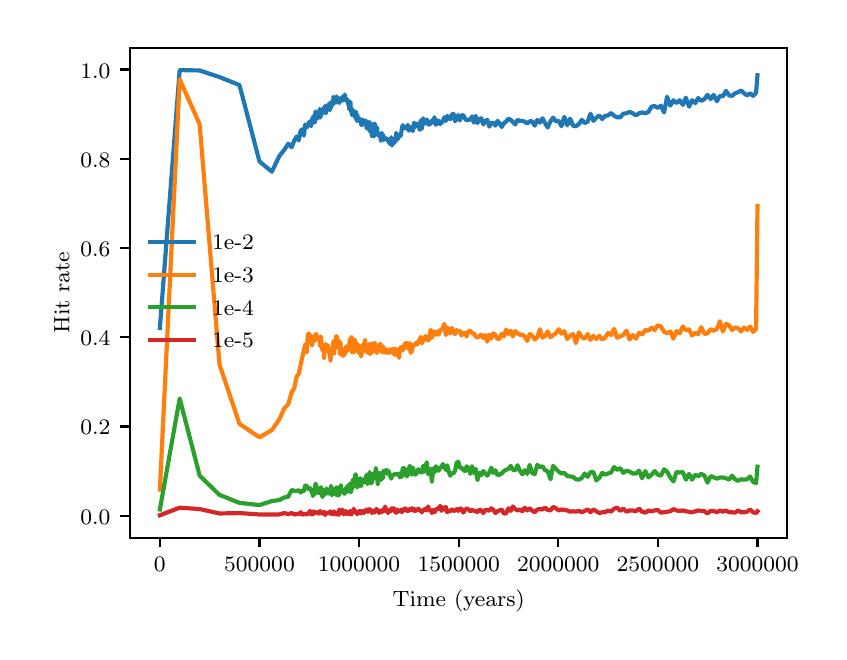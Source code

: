 \begingroup%
\makeatletter%
\begin{pgfpicture}%
\pgfpathrectangle{\pgfpointorigin}{\pgfqpoint{3.955in}{3.019in}}%
\pgfusepath{use as bounding box, clip}%
\begin{pgfscope}%
\pgfsetbuttcap%
\pgfsetmiterjoin%
\definecolor{currentfill}{rgb}{1.0,1.0,1.0}%
\pgfsetfillcolor{currentfill}%
\pgfsetlinewidth{0.0pt}%
\definecolor{currentstroke}{rgb}{1.0,1.0,1.0}%
\pgfsetstrokecolor{currentstroke}%
\pgfsetdash{}{0pt}%
\pgfpathmoveto{\pgfqpoint{0.0in}{0.0in}}%
\pgfpathlineto{\pgfqpoint{3.955in}{0.0in}}%
\pgfpathlineto{\pgfqpoint{3.955in}{3.019in}}%
\pgfpathlineto{\pgfqpoint{0.0in}{3.019in}}%
\pgfpathclose%
\pgfusepath{fill}%
\end{pgfscope}%
\begin{pgfscope}%
\pgfsetbuttcap%
\pgfsetmiterjoin%
\definecolor{currentfill}{rgb}{1.0,1.0,1.0}%
\pgfsetfillcolor{currentfill}%
\pgfsetlinewidth{0.0pt}%
\definecolor{currentstroke}{rgb}{0.0,0.0,0.0}%
\pgfsetstrokecolor{currentstroke}%
\pgfsetstrokeopacity{0.0}%
\pgfsetdash{}{0pt}%
\pgfpathmoveto{\pgfqpoint{0.511in}{0.469in}}%
\pgfpathlineto{\pgfqpoint{3.798in}{0.469in}}%
\pgfpathlineto{\pgfqpoint{3.798in}{2.919in}}%
\pgfpathlineto{\pgfqpoint{0.511in}{2.919in}}%
\pgfpathclose%
\pgfusepath{fill}%
\end{pgfscope}%
\begin{pgfscope}%
\pgfsetbuttcap%
\pgfsetroundjoin%
\definecolor{currentfill}{rgb}{0.0,0.0,0.0}%
\pgfsetfillcolor{currentfill}%
\pgfsetlinewidth{0.803pt}%
\definecolor{currentstroke}{rgb}{0.0,0.0,0.0}%
\pgfsetstrokecolor{currentstroke}%
\pgfsetdash{}{0pt}%
\pgfsys@defobject{currentmarker}{\pgfqpoint{0.0in}{-0.049in}}{\pgfqpoint{0.0in}{0.0in}}{%
\pgfpathmoveto{\pgfqpoint{0.0in}{0.0in}}%
\pgfpathlineto{\pgfqpoint{0.0in}{-0.049in}}%
\pgfusepath{stroke,fill}%
}%
\begin{pgfscope}%
\pgfsys@transformshift{0.661in}{0.469in}%
\pgfsys@useobject{currentmarker}{}%
\end{pgfscope}%
\end{pgfscope}%
\begin{pgfscope}%
\definecolor{textcolor}{rgb}{0.0,0.0,0.0}%
\pgfsetstrokecolor{textcolor}%
\pgfsetfillcolor{textcolor}%
\pgftext[x=0.661in,y=0.372in,,top]{\color{textcolor}\rmfamily\fontsize{8.0}{9.6}\selectfont \(\displaystyle 0\)}%
\end{pgfscope}%
\begin{pgfscope}%
\pgfsetbuttcap%
\pgfsetroundjoin%
\definecolor{currentfill}{rgb}{0.0,0.0,0.0}%
\pgfsetfillcolor{currentfill}%
\pgfsetlinewidth{0.803pt}%
\definecolor{currentstroke}{rgb}{0.0,0.0,0.0}%
\pgfsetstrokecolor{currentstroke}%
\pgfsetdash{}{0pt}%
\pgfsys@defobject{currentmarker}{\pgfqpoint{0.0in}{-0.049in}}{\pgfqpoint{0.0in}{0.0in}}{%
\pgfpathmoveto{\pgfqpoint{0.0in}{0.0in}}%
\pgfpathlineto{\pgfqpoint{0.0in}{-0.049in}}%
\pgfusepath{stroke,fill}%
}%
\begin{pgfscope}%
\pgfsys@transformshift{1.159in}{0.469in}%
\pgfsys@useobject{currentmarker}{}%
\end{pgfscope}%
\end{pgfscope}%
\begin{pgfscope}%
\definecolor{textcolor}{rgb}{0.0,0.0,0.0}%
\pgfsetstrokecolor{textcolor}%
\pgfsetfillcolor{textcolor}%
\pgftext[x=1.159in,y=0.372in,,top]{\color{textcolor}\rmfamily\fontsize{8.0}{9.6}\selectfont \(\displaystyle 500000\)}%
\end{pgfscope}%
\begin{pgfscope}%
\pgfsetbuttcap%
\pgfsetroundjoin%
\definecolor{currentfill}{rgb}{0.0,0.0,0.0}%
\pgfsetfillcolor{currentfill}%
\pgfsetlinewidth{0.803pt}%
\definecolor{currentstroke}{rgb}{0.0,0.0,0.0}%
\pgfsetstrokecolor{currentstroke}%
\pgfsetdash{}{0pt}%
\pgfsys@defobject{currentmarker}{\pgfqpoint{0.0in}{-0.049in}}{\pgfqpoint{0.0in}{0.0in}}{%
\pgfpathmoveto{\pgfqpoint{0.0in}{0.0in}}%
\pgfpathlineto{\pgfqpoint{0.0in}{-0.049in}}%
\pgfusepath{stroke,fill}%
}%
\begin{pgfscope}%
\pgfsys@transformshift{1.657in}{0.469in}%
\pgfsys@useobject{currentmarker}{}%
\end{pgfscope}%
\end{pgfscope}%
\begin{pgfscope}%
\definecolor{textcolor}{rgb}{0.0,0.0,0.0}%
\pgfsetstrokecolor{textcolor}%
\pgfsetfillcolor{textcolor}%
\pgftext[x=1.657in,y=0.372in,,top]{\color{textcolor}\rmfamily\fontsize{8.0}{9.6}\selectfont \(\displaystyle 1000000\)}%
\end{pgfscope}%
\begin{pgfscope}%
\pgfsetbuttcap%
\pgfsetroundjoin%
\definecolor{currentfill}{rgb}{0.0,0.0,0.0}%
\pgfsetfillcolor{currentfill}%
\pgfsetlinewidth{0.803pt}%
\definecolor{currentstroke}{rgb}{0.0,0.0,0.0}%
\pgfsetstrokecolor{currentstroke}%
\pgfsetdash{}{0pt}%
\pgfsys@defobject{currentmarker}{\pgfqpoint{0.0in}{-0.049in}}{\pgfqpoint{0.0in}{0.0in}}{%
\pgfpathmoveto{\pgfqpoint{0.0in}{0.0in}}%
\pgfpathlineto{\pgfqpoint{0.0in}{-0.049in}}%
\pgfusepath{stroke,fill}%
}%
\begin{pgfscope}%
\pgfsys@transformshift{2.155in}{0.469in}%
\pgfsys@useobject{currentmarker}{}%
\end{pgfscope}%
\end{pgfscope}%
\begin{pgfscope}%
\definecolor{textcolor}{rgb}{0.0,0.0,0.0}%
\pgfsetstrokecolor{textcolor}%
\pgfsetfillcolor{textcolor}%
\pgftext[x=2.155in,y=0.372in,,top]{\color{textcolor}\rmfamily\fontsize{8.0}{9.6}\selectfont \(\displaystyle 1500000\)}%
\end{pgfscope}%
\begin{pgfscope}%
\pgfsetbuttcap%
\pgfsetroundjoin%
\definecolor{currentfill}{rgb}{0.0,0.0,0.0}%
\pgfsetfillcolor{currentfill}%
\pgfsetlinewidth{0.803pt}%
\definecolor{currentstroke}{rgb}{0.0,0.0,0.0}%
\pgfsetstrokecolor{currentstroke}%
\pgfsetdash{}{0pt}%
\pgfsys@defobject{currentmarker}{\pgfqpoint{0.0in}{-0.049in}}{\pgfqpoint{0.0in}{0.0in}}{%
\pgfpathmoveto{\pgfqpoint{0.0in}{0.0in}}%
\pgfpathlineto{\pgfqpoint{0.0in}{-0.049in}}%
\pgfusepath{stroke,fill}%
}%
\begin{pgfscope}%
\pgfsys@transformshift{2.653in}{0.469in}%
\pgfsys@useobject{currentmarker}{}%
\end{pgfscope}%
\end{pgfscope}%
\begin{pgfscope}%
\definecolor{textcolor}{rgb}{0.0,0.0,0.0}%
\pgfsetstrokecolor{textcolor}%
\pgfsetfillcolor{textcolor}%
\pgftext[x=2.653in,y=0.372in,,top]{\color{textcolor}\rmfamily\fontsize{8.0}{9.6}\selectfont \(\displaystyle 2000000\)}%
\end{pgfscope}%
\begin{pgfscope}%
\pgfsetbuttcap%
\pgfsetroundjoin%
\definecolor{currentfill}{rgb}{0.0,0.0,0.0}%
\pgfsetfillcolor{currentfill}%
\pgfsetlinewidth{0.803pt}%
\definecolor{currentstroke}{rgb}{0.0,0.0,0.0}%
\pgfsetstrokecolor{currentstroke}%
\pgfsetdash{}{0pt}%
\pgfsys@defobject{currentmarker}{\pgfqpoint{0.0in}{-0.049in}}{\pgfqpoint{0.0in}{0.0in}}{%
\pgfpathmoveto{\pgfqpoint{0.0in}{0.0in}}%
\pgfpathlineto{\pgfqpoint{0.0in}{-0.049in}}%
\pgfusepath{stroke,fill}%
}%
\begin{pgfscope}%
\pgfsys@transformshift{3.151in}{0.469in}%
\pgfsys@useobject{currentmarker}{}%
\end{pgfscope}%
\end{pgfscope}%
\begin{pgfscope}%
\definecolor{textcolor}{rgb}{0.0,0.0,0.0}%
\pgfsetstrokecolor{textcolor}%
\pgfsetfillcolor{textcolor}%
\pgftext[x=3.151in,y=0.372in,,top]{\color{textcolor}\rmfamily\fontsize{8.0}{9.6}\selectfont \(\displaystyle 2500000\)}%
\end{pgfscope}%
\begin{pgfscope}%
\pgfsetbuttcap%
\pgfsetroundjoin%
\definecolor{currentfill}{rgb}{0.0,0.0,0.0}%
\pgfsetfillcolor{currentfill}%
\pgfsetlinewidth{0.803pt}%
\definecolor{currentstroke}{rgb}{0.0,0.0,0.0}%
\pgfsetstrokecolor{currentstroke}%
\pgfsetdash{}{0pt}%
\pgfsys@defobject{currentmarker}{\pgfqpoint{0.0in}{-0.049in}}{\pgfqpoint{0.0in}{0.0in}}{%
\pgfpathmoveto{\pgfqpoint{0.0in}{0.0in}}%
\pgfpathlineto{\pgfqpoint{0.0in}{-0.049in}}%
\pgfusepath{stroke,fill}%
}%
\begin{pgfscope}%
\pgfsys@transformshift{3.649in}{0.469in}%
\pgfsys@useobject{currentmarker}{}%
\end{pgfscope}%
\end{pgfscope}%
\begin{pgfscope}%
\definecolor{textcolor}{rgb}{0.0,0.0,0.0}%
\pgfsetstrokecolor{textcolor}%
\pgfsetfillcolor{textcolor}%
\pgftext[x=3.649in,y=0.372in,,top]{\color{textcolor}\rmfamily\fontsize{8.0}{9.6}\selectfont \(\displaystyle 3000000\)}%
\end{pgfscope}%
\begin{pgfscope}%
\definecolor{textcolor}{rgb}{0.0,0.0,0.0}%
\pgfsetstrokecolor{textcolor}%
\pgfsetfillcolor{textcolor}%
\pgftext[x=2.155in,y=0.209in,,top]{\color{textcolor}\rmfamily\fontsize{8.0}{9.6}\selectfont Time (years)}%
\end{pgfscope}%
\begin{pgfscope}%
\pgfsetbuttcap%
\pgfsetroundjoin%
\definecolor{currentfill}{rgb}{0.0,0.0,0.0}%
\pgfsetfillcolor{currentfill}%
\pgfsetlinewidth{0.803pt}%
\definecolor{currentstroke}{rgb}{0.0,0.0,0.0}%
\pgfsetstrokecolor{currentstroke}%
\pgfsetdash{}{0pt}%
\pgfsys@defobject{currentmarker}{\pgfqpoint{-0.049in}{0.0in}}{\pgfqpoint{0.0in}{0.0in}}{%
\pgfpathmoveto{\pgfqpoint{0.0in}{0.0in}}%
\pgfpathlineto{\pgfqpoint{-0.049in}{0.0in}}%
\pgfusepath{stroke,fill}%
}%
\begin{pgfscope}%
\pgfsys@transformshift{0.511in}{0.579in}%
\pgfsys@useobject{currentmarker}{}%
\end{pgfscope}%
\end{pgfscope}%
\begin{pgfscope}%
\definecolor{textcolor}{rgb}{0.0,0.0,0.0}%
\pgfsetstrokecolor{textcolor}%
\pgfsetfillcolor{textcolor}%
\pgftext[x=0.263in,y=0.536in,left,base]{\color{textcolor}\rmfamily\fontsize{8.0}{9.6}\selectfont \(\displaystyle 0.0\)}%
\end{pgfscope}%
\begin{pgfscope}%
\pgfsetbuttcap%
\pgfsetroundjoin%
\definecolor{currentfill}{rgb}{0.0,0.0,0.0}%
\pgfsetfillcolor{currentfill}%
\pgfsetlinewidth{0.803pt}%
\definecolor{currentstroke}{rgb}{0.0,0.0,0.0}%
\pgfsetstrokecolor{currentstroke}%
\pgfsetdash{}{0pt}%
\pgfsys@defobject{currentmarker}{\pgfqpoint{-0.049in}{0.0in}}{\pgfqpoint{0.0in}{0.0in}}{%
\pgfpathmoveto{\pgfqpoint{0.0in}{0.0in}}%
\pgfpathlineto{\pgfqpoint{-0.049in}{0.0in}}%
\pgfusepath{stroke,fill}%
}%
\begin{pgfscope}%
\pgfsys@transformshift{0.511in}{1.025in}%
\pgfsys@useobject{currentmarker}{}%
\end{pgfscope}%
\end{pgfscope}%
\begin{pgfscope}%
\definecolor{textcolor}{rgb}{0.0,0.0,0.0}%
\pgfsetstrokecolor{textcolor}%
\pgfsetfillcolor{textcolor}%
\pgftext[x=0.263in,y=0.983in,left,base]{\color{textcolor}\rmfamily\fontsize{8.0}{9.6}\selectfont \(\displaystyle 0.2\)}%
\end{pgfscope}%
\begin{pgfscope}%
\pgfsetbuttcap%
\pgfsetroundjoin%
\definecolor{currentfill}{rgb}{0.0,0.0,0.0}%
\pgfsetfillcolor{currentfill}%
\pgfsetlinewidth{0.803pt}%
\definecolor{currentstroke}{rgb}{0.0,0.0,0.0}%
\pgfsetstrokecolor{currentstroke}%
\pgfsetdash{}{0pt}%
\pgfsys@defobject{currentmarker}{\pgfqpoint{-0.049in}{0.0in}}{\pgfqpoint{0.0in}{0.0in}}{%
\pgfpathmoveto{\pgfqpoint{0.0in}{0.0in}}%
\pgfpathlineto{\pgfqpoint{-0.049in}{0.0in}}%
\pgfusepath{stroke,fill}%
}%
\begin{pgfscope}%
\pgfsys@transformshift{0.511in}{1.471in}%
\pgfsys@useobject{currentmarker}{}%
\end{pgfscope}%
\end{pgfscope}%
\begin{pgfscope}%
\definecolor{textcolor}{rgb}{0.0,0.0,0.0}%
\pgfsetstrokecolor{textcolor}%
\pgfsetfillcolor{textcolor}%
\pgftext[x=0.263in,y=1.429in,left,base]{\color{textcolor}\rmfamily\fontsize{8.0}{9.6}\selectfont \(\displaystyle 0.4\)}%
\end{pgfscope}%
\begin{pgfscope}%
\pgfsetbuttcap%
\pgfsetroundjoin%
\definecolor{currentfill}{rgb}{0.0,0.0,0.0}%
\pgfsetfillcolor{currentfill}%
\pgfsetlinewidth{0.803pt}%
\definecolor{currentstroke}{rgb}{0.0,0.0,0.0}%
\pgfsetstrokecolor{currentstroke}%
\pgfsetdash{}{0pt}%
\pgfsys@defobject{currentmarker}{\pgfqpoint{-0.049in}{0.0in}}{\pgfqpoint{0.0in}{0.0in}}{%
\pgfpathmoveto{\pgfqpoint{0.0in}{0.0in}}%
\pgfpathlineto{\pgfqpoint{-0.049in}{0.0in}}%
\pgfusepath{stroke,fill}%
}%
\begin{pgfscope}%
\pgfsys@transformshift{0.511in}{1.917in}%
\pgfsys@useobject{currentmarker}{}%
\end{pgfscope}%
\end{pgfscope}%
\begin{pgfscope}%
\definecolor{textcolor}{rgb}{0.0,0.0,0.0}%
\pgfsetstrokecolor{textcolor}%
\pgfsetfillcolor{textcolor}%
\pgftext[x=0.263in,y=1.875in,left,base]{\color{textcolor}\rmfamily\fontsize{8.0}{9.6}\selectfont \(\displaystyle 0.6\)}%
\end{pgfscope}%
\begin{pgfscope}%
\pgfsetbuttcap%
\pgfsetroundjoin%
\definecolor{currentfill}{rgb}{0.0,0.0,0.0}%
\pgfsetfillcolor{currentfill}%
\pgfsetlinewidth{0.803pt}%
\definecolor{currentstroke}{rgb}{0.0,0.0,0.0}%
\pgfsetstrokecolor{currentstroke}%
\pgfsetdash{}{0pt}%
\pgfsys@defobject{currentmarker}{\pgfqpoint{-0.049in}{0.0in}}{\pgfqpoint{0.0in}{0.0in}}{%
\pgfpathmoveto{\pgfqpoint{0.0in}{0.0in}}%
\pgfpathlineto{\pgfqpoint{-0.049in}{0.0in}}%
\pgfusepath{stroke,fill}%
}%
\begin{pgfscope}%
\pgfsys@transformshift{0.511in}{2.363in}%
\pgfsys@useobject{currentmarker}{}%
\end{pgfscope}%
\end{pgfscope}%
\begin{pgfscope}%
\definecolor{textcolor}{rgb}{0.0,0.0,0.0}%
\pgfsetstrokecolor{textcolor}%
\pgfsetfillcolor{textcolor}%
\pgftext[x=0.263in,y=2.321in,left,base]{\color{textcolor}\rmfamily\fontsize{8.0}{9.6}\selectfont \(\displaystyle 0.8\)}%
\end{pgfscope}%
\begin{pgfscope}%
\pgfsetbuttcap%
\pgfsetroundjoin%
\definecolor{currentfill}{rgb}{0.0,0.0,0.0}%
\pgfsetfillcolor{currentfill}%
\pgfsetlinewidth{0.803pt}%
\definecolor{currentstroke}{rgb}{0.0,0.0,0.0}%
\pgfsetstrokecolor{currentstroke}%
\pgfsetdash{}{0pt}%
\pgfsys@defobject{currentmarker}{\pgfqpoint{-0.049in}{0.0in}}{\pgfqpoint{0.0in}{0.0in}}{%
\pgfpathmoveto{\pgfqpoint{0.0in}{0.0in}}%
\pgfpathlineto{\pgfqpoint{-0.049in}{0.0in}}%
\pgfusepath{stroke,fill}%
}%
\begin{pgfscope}%
\pgfsys@transformshift{0.511in}{2.81in}%
\pgfsys@useobject{currentmarker}{}%
\end{pgfscope}%
\end{pgfscope}%
\begin{pgfscope}%
\definecolor{textcolor}{rgb}{0.0,0.0,0.0}%
\pgfsetstrokecolor{textcolor}%
\pgfsetfillcolor{textcolor}%
\pgftext[x=0.263in,y=2.767in,left,base]{\color{textcolor}\rmfamily\fontsize{8.0}{9.6}\selectfont \(\displaystyle 1.0\)}%
\end{pgfscope}%
\begin{pgfscope}%
\definecolor{textcolor}{rgb}{0.0,0.0,0.0}%
\pgfsetstrokecolor{textcolor}%
\pgfsetfillcolor{textcolor}%
\pgftext[x=0.208in,y=1.694in,,bottom,rotate=90.0]{\color{textcolor}\rmfamily\fontsize{8.0}{9.6}\selectfont Hit rate}%
\end{pgfscope}%
\begin{pgfscope}%
\pgfpathrectangle{\pgfqpoint{0.511in}{0.469in}}{\pgfqpoint{3.287in}{2.449in}}%
\pgfusepath{clip}%
\pgfsetrectcap%
\pgfsetroundjoin%
\pgfsetlinewidth{1.506pt}%
\definecolor{currentstroke}{rgb}{0.122,0.467,0.706}%
\pgfsetstrokecolor{currentstroke}%
\pgfsetdash{}{0pt}%
\pgfpathmoveto{\pgfqpoint{0.661in}{1.518in}}%
\pgfpathlineto{\pgfqpoint{0.76in}{2.807in}}%
\pgfpathlineto{\pgfqpoint{0.86in}{2.805in}}%
\pgfpathlineto{\pgfqpoint{0.959in}{2.772in}}%
\pgfpathlineto{\pgfqpoint{1.059in}{2.732in}}%
\pgfpathlineto{\pgfqpoint{1.159in}{2.35in}}%
\pgfpathlineto{\pgfqpoint{1.221in}{2.299in}}%
\pgfpathlineto{\pgfqpoint{1.258in}{2.377in}}%
\pgfpathlineto{\pgfqpoint{1.283in}{2.408in}}%
\pgfpathlineto{\pgfqpoint{1.303in}{2.439in}}%
\pgfpathlineto{\pgfqpoint{1.32in}{2.421in}}%
\pgfpathlineto{\pgfqpoint{1.333in}{2.455in}}%
\pgfpathlineto{\pgfqpoint{1.345in}{2.475in}}%
\pgfpathlineto{\pgfqpoint{1.355in}{2.455in}}%
\pgfpathlineto{\pgfqpoint{1.365in}{2.504in}}%
\pgfpathlineto{\pgfqpoint{1.373in}{2.511in}}%
\pgfpathlineto{\pgfqpoint{1.381in}{2.479in}}%
\pgfpathlineto{\pgfqpoint{1.388in}{2.535in}}%
\pgfpathlineto{\pgfqpoint{1.395in}{2.52in}}%
\pgfpathlineto{\pgfqpoint{1.401in}{2.531in}}%
\pgfpathlineto{\pgfqpoint{1.406in}{2.544in}}%
\pgfpathlineto{\pgfqpoint{1.412in}{2.551in}}%
\pgfpathlineto{\pgfqpoint{1.417in}{2.526in}}%
\pgfpathlineto{\pgfqpoint{1.422in}{2.56in}}%
\pgfpathlineto{\pgfqpoint{1.431in}{2.578in}}%
\pgfpathlineto{\pgfqpoint{1.435in}{2.544in}}%
\pgfpathlineto{\pgfqpoint{1.439in}{2.6in}}%
\pgfpathlineto{\pgfqpoint{1.443in}{2.56in}}%
\pgfpathlineto{\pgfqpoint{1.446in}{2.595in}}%
\pgfpathlineto{\pgfqpoint{1.45in}{2.566in}}%
\pgfpathlineto{\pgfqpoint{1.453in}{2.578in}}%
\pgfpathlineto{\pgfqpoint{1.456in}{2.571in}}%
\pgfpathlineto{\pgfqpoint{1.46in}{2.613in}}%
\pgfpathlineto{\pgfqpoint{1.463in}{2.569in}}%
\pgfpathlineto{\pgfqpoint{1.466in}{2.587in}}%
\pgfpathlineto{\pgfqpoint{1.469in}{2.587in}}%
\pgfpathlineto{\pgfqpoint{1.471in}{2.604in}}%
\pgfpathlineto{\pgfqpoint{1.474in}{2.6in}}%
\pgfpathlineto{\pgfqpoint{1.477in}{2.613in}}%
\pgfpathlineto{\pgfqpoint{1.48in}{2.616in}}%
\pgfpathlineto{\pgfqpoint{1.482in}{2.593in}}%
\pgfpathlineto{\pgfqpoint{1.485in}{2.598in}}%
\pgfpathlineto{\pgfqpoint{1.487in}{2.627in}}%
\pgfpathlineto{\pgfqpoint{1.49in}{2.613in}}%
\pgfpathlineto{\pgfqpoint{1.492in}{2.591in}}%
\pgfpathlineto{\pgfqpoint{1.494in}{2.629in}}%
\pgfpathlineto{\pgfqpoint{1.497in}{2.629in}}%
\pgfpathlineto{\pgfqpoint{1.499in}{2.604in}}%
\pgfpathlineto{\pgfqpoint{1.501in}{2.633in}}%
\pgfpathlineto{\pgfqpoint{1.504in}{2.613in}}%
\pgfpathlineto{\pgfqpoint{1.506in}{2.629in}}%
\pgfpathlineto{\pgfqpoint{1.508in}{2.638in}}%
\pgfpathlineto{\pgfqpoint{1.51in}{2.642in}}%
\pgfpathlineto{\pgfqpoint{1.512in}{2.607in}}%
\pgfpathlineto{\pgfqpoint{1.514in}{2.645in}}%
\pgfpathlineto{\pgfqpoint{1.517in}{2.618in}}%
\pgfpathlineto{\pgfqpoint{1.521in}{2.64in}}%
\pgfpathlineto{\pgfqpoint{1.523in}{2.638in}}%
\pgfpathlineto{\pgfqpoint{1.525in}{2.645in}}%
\pgfpathlineto{\pgfqpoint{1.527in}{2.64in}}%
\pgfpathlineto{\pgfqpoint{1.529in}{2.674in}}%
\pgfpathlineto{\pgfqpoint{1.531in}{2.638in}}%
\pgfpathlineto{\pgfqpoint{1.533in}{2.653in}}%
\pgfpathlineto{\pgfqpoint{1.537in}{2.653in}}%
\pgfpathlineto{\pgfqpoint{1.539in}{2.651in}}%
\pgfpathlineto{\pgfqpoint{1.541in}{2.667in}}%
\pgfpathlineto{\pgfqpoint{1.543in}{2.645in}}%
\pgfpathlineto{\pgfqpoint{1.544in}{2.676in}}%
\pgfpathlineto{\pgfqpoint{1.546in}{2.662in}}%
\pgfpathlineto{\pgfqpoint{1.548in}{2.658in}}%
\pgfpathlineto{\pgfqpoint{1.55in}{2.656in}}%
\pgfpathlineto{\pgfqpoint{1.552in}{2.667in}}%
\pgfpathlineto{\pgfqpoint{1.554in}{2.658in}}%
\pgfpathlineto{\pgfqpoint{1.556in}{2.656in}}%
\pgfpathlineto{\pgfqpoint{1.558in}{2.642in}}%
\pgfpathlineto{\pgfqpoint{1.56in}{2.665in}}%
\pgfpathlineto{\pgfqpoint{1.562in}{2.662in}}%
\pgfpathlineto{\pgfqpoint{1.564in}{2.665in}}%
\pgfpathlineto{\pgfqpoint{1.566in}{2.665in}}%
\pgfpathlineto{\pgfqpoint{1.568in}{2.669in}}%
\pgfpathlineto{\pgfqpoint{1.569in}{2.662in}}%
\pgfpathlineto{\pgfqpoint{1.571in}{2.653in}}%
\pgfpathlineto{\pgfqpoint{1.573in}{2.656in}}%
\pgfpathlineto{\pgfqpoint{1.575in}{2.669in}}%
\pgfpathlineto{\pgfqpoint{1.577in}{2.676in}}%
\pgfpathlineto{\pgfqpoint{1.579in}{2.665in}}%
\pgfpathlineto{\pgfqpoint{1.581in}{2.658in}}%
\pgfpathlineto{\pgfqpoint{1.583in}{2.662in}}%
\pgfpathlineto{\pgfqpoint{1.585in}{2.685in}}%
\pgfpathlineto{\pgfqpoint{1.589in}{2.656in}}%
\pgfpathlineto{\pgfqpoint{1.591in}{2.665in}}%
\pgfpathlineto{\pgfqpoint{1.593in}{2.665in}}%
\pgfpathlineto{\pgfqpoint{1.595in}{2.651in}}%
\pgfpathlineto{\pgfqpoint{1.597in}{2.662in}}%
\pgfpathlineto{\pgfqpoint{1.599in}{2.651in}}%
\pgfpathlineto{\pgfqpoint{1.601in}{2.656in}}%
\pgfpathlineto{\pgfqpoint{1.604in}{2.631in}}%
\pgfpathlineto{\pgfqpoint{1.606in}{2.64in}}%
\pgfpathlineto{\pgfqpoint{1.608in}{2.611in}}%
\pgfpathlineto{\pgfqpoint{1.61in}{2.622in}}%
\pgfpathlineto{\pgfqpoint{1.612in}{2.611in}}%
\pgfpathlineto{\pgfqpoint{1.614in}{2.647in}}%
\pgfpathlineto{\pgfqpoint{1.616in}{2.6in}}%
\pgfpathlineto{\pgfqpoint{1.619in}{2.616in}}%
\pgfpathlineto{\pgfqpoint{1.621in}{2.582in}}%
\pgfpathlineto{\pgfqpoint{1.623in}{2.611in}}%
\pgfpathlineto{\pgfqpoint{1.625in}{2.584in}}%
\pgfpathlineto{\pgfqpoint{1.628in}{2.6in}}%
\pgfpathlineto{\pgfqpoint{1.63in}{2.602in}}%
\pgfpathlineto{\pgfqpoint{1.632in}{2.6in}}%
\pgfpathlineto{\pgfqpoint{1.635in}{2.575in}}%
\pgfpathlineto{\pgfqpoint{1.637in}{2.582in}}%
\pgfpathlineto{\pgfqpoint{1.64in}{2.564in}}%
\pgfpathlineto{\pgfqpoint{1.642in}{2.598in}}%
\pgfpathlineto{\pgfqpoint{1.645in}{2.553in}}%
\pgfpathlineto{\pgfqpoint{1.647in}{2.584in}}%
\pgfpathlineto{\pgfqpoint{1.65in}{2.573in}}%
\pgfpathlineto{\pgfqpoint{1.652in}{2.566in}}%
\pgfpathlineto{\pgfqpoint{1.655in}{2.551in}}%
\pgfpathlineto{\pgfqpoint{1.657in}{2.564in}}%
\pgfpathlineto{\pgfqpoint{1.66in}{2.562in}}%
\pgfpathlineto{\pgfqpoint{1.663in}{2.562in}}%
\pgfpathlineto{\pgfqpoint{1.665in}{2.558in}}%
\pgfpathlineto{\pgfqpoint{1.668in}{2.535in}}%
\pgfpathlineto{\pgfqpoint{1.67in}{2.531in}}%
\pgfpathlineto{\pgfqpoint{1.673in}{2.558in}}%
\pgfpathlineto{\pgfqpoint{1.675in}{2.535in}}%
\pgfpathlineto{\pgfqpoint{1.678in}{2.558in}}%
\pgfpathlineto{\pgfqpoint{1.68in}{2.537in}}%
\pgfpathlineto{\pgfqpoint{1.682in}{2.537in}}%
\pgfpathlineto{\pgfqpoint{1.685in}{2.553in}}%
\pgfpathlineto{\pgfqpoint{1.687in}{2.553in}}%
\pgfpathlineto{\pgfqpoint{1.69in}{2.555in}}%
\pgfpathlineto{\pgfqpoint{1.692in}{2.542in}}%
\pgfpathlineto{\pgfqpoint{1.695in}{2.515in}}%
\pgfpathlineto{\pgfqpoint{1.697in}{2.537in}}%
\pgfpathlineto{\pgfqpoint{1.703in}{2.537in}}%
\pgfpathlineto{\pgfqpoint{1.705in}{2.513in}}%
\pgfpathlineto{\pgfqpoint{1.708in}{2.549in}}%
\pgfpathlineto{\pgfqpoint{1.71in}{2.5in}}%
\pgfpathlineto{\pgfqpoint{1.713in}{2.529in}}%
\pgfpathlineto{\pgfqpoint{1.716in}{2.495in}}%
\pgfpathlineto{\pgfqpoint{1.718in}{2.522in}}%
\pgfpathlineto{\pgfqpoint{1.721in}{2.475in}}%
\pgfpathlineto{\pgfqpoint{1.724in}{2.537in}}%
\pgfpathlineto{\pgfqpoint{1.727in}{2.488in}}%
\pgfpathlineto{\pgfqpoint{1.729in}{2.502in}}%
\pgfpathlineto{\pgfqpoint{1.732in}{2.475in}}%
\pgfpathlineto{\pgfqpoint{1.735in}{2.54in}}%
\pgfpathlineto{\pgfqpoint{1.738in}{2.486in}}%
\pgfpathlineto{\pgfqpoint{1.741in}{2.504in}}%
\pgfpathlineto{\pgfqpoint{1.744in}{2.502in}}%
\pgfpathlineto{\pgfqpoint{1.747in}{2.52in}}%
\pgfpathlineto{\pgfqpoint{1.75in}{2.484in}}%
\pgfpathlineto{\pgfqpoint{1.757in}{2.479in}}%
\pgfpathlineto{\pgfqpoint{1.76in}{2.486in}}%
\pgfpathlineto{\pgfqpoint{1.763in}{2.479in}}%
\pgfpathlineto{\pgfqpoint{1.766in}{2.453in}}%
\pgfpathlineto{\pgfqpoint{1.77in}{2.493in}}%
\pgfpathlineto{\pgfqpoint{1.773in}{2.466in}}%
\pgfpathlineto{\pgfqpoint{1.777in}{2.484in}}%
\pgfpathlineto{\pgfqpoint{1.78in}{2.457in}}%
\pgfpathlineto{\pgfqpoint{1.784in}{2.466in}}%
\pgfpathlineto{\pgfqpoint{1.787in}{2.464in}}%
\pgfpathlineto{\pgfqpoint{1.791in}{2.466in}}%
\pgfpathlineto{\pgfqpoint{1.795in}{2.464in}}%
\pgfpathlineto{\pgfqpoint{1.798in}{2.457in}}%
\pgfpathlineto{\pgfqpoint{1.802in}{2.453in}}%
\pgfpathlineto{\pgfqpoint{1.806in}{2.446in}}%
\pgfpathlineto{\pgfqpoint{1.81in}{2.446in}}%
\pgfpathlineto{\pgfqpoint{1.814in}{2.435in}}%
\pgfpathlineto{\pgfqpoint{1.818in}{2.471in}}%
\pgfpathlineto{\pgfqpoint{1.822in}{2.43in}}%
\pgfpathlineto{\pgfqpoint{1.826in}{2.455in}}%
\pgfpathlineto{\pgfqpoint{1.83in}{2.439in}}%
\pgfpathlineto{\pgfqpoint{1.835in}{2.466in}}%
\pgfpathlineto{\pgfqpoint{1.839in}{2.448in}}%
\pgfpathlineto{\pgfqpoint{1.843in}{2.493in}}%
\pgfpathlineto{\pgfqpoint{1.848in}{2.462in}}%
\pgfpathlineto{\pgfqpoint{1.852in}{2.462in}}%
\pgfpathlineto{\pgfqpoint{1.857in}{2.484in}}%
\pgfpathlineto{\pgfqpoint{1.861in}{2.484in}}%
\pgfpathlineto{\pgfqpoint{1.866in}{2.479in}}%
\pgfpathlineto{\pgfqpoint{1.871in}{2.515in}}%
\pgfpathlineto{\pgfqpoint{1.875in}{2.531in}}%
\pgfpathlineto{\pgfqpoint{1.88in}{2.522in}}%
\pgfpathlineto{\pgfqpoint{1.885in}{2.517in}}%
\pgfpathlineto{\pgfqpoint{1.89in}{2.522in}}%
\pgfpathlineto{\pgfqpoint{1.895in}{2.513in}}%
\pgfpathlineto{\pgfqpoint{1.9in}{2.533in}}%
\pgfpathlineto{\pgfqpoint{1.905in}{2.504in}}%
\pgfpathlineto{\pgfqpoint{1.91in}{2.513in}}%
\pgfpathlineto{\pgfqpoint{1.915in}{2.515in}}%
\pgfpathlineto{\pgfqpoint{1.921in}{2.524in}}%
\pgfpathlineto{\pgfqpoint{1.926in}{2.502in}}%
\pgfpathlineto{\pgfqpoint{1.932in}{2.544in}}%
\pgfpathlineto{\pgfqpoint{1.937in}{2.522in}}%
\pgfpathlineto{\pgfqpoint{1.943in}{2.54in}}%
\pgfpathlineto{\pgfqpoint{1.948in}{2.535in}}%
\pgfpathlineto{\pgfqpoint{1.954in}{2.537in}}%
\pgfpathlineto{\pgfqpoint{1.96in}{2.508in}}%
\pgfpathlineto{\pgfqpoint{1.965in}{2.555in}}%
\pgfpathlineto{\pgfqpoint{1.971in}{2.513in}}%
\pgfpathlineto{\pgfqpoint{1.977in}{2.566in}}%
\pgfpathlineto{\pgfqpoint{1.983in}{2.542in}}%
\pgfpathlineto{\pgfqpoint{1.989in}{2.54in}}%
\pgfpathlineto{\pgfqpoint{1.996in}{2.56in}}%
\pgfpathlineto{\pgfqpoint{2.002in}{2.535in}}%
\pgfpathlineto{\pgfqpoint{2.008in}{2.535in}}%
\pgfpathlineto{\pgfqpoint{2.015in}{2.54in}}%
\pgfpathlineto{\pgfqpoint{2.021in}{2.555in}}%
\pgfpathlineto{\pgfqpoint{2.028in}{2.544in}}%
\pgfpathlineto{\pgfqpoint{2.034in}{2.571in}}%
\pgfpathlineto{\pgfqpoint{2.041in}{2.533in}}%
\pgfpathlineto{\pgfqpoint{2.048in}{2.553in}}%
\pgfpathlineto{\pgfqpoint{2.055in}{2.555in}}%
\pgfpathlineto{\pgfqpoint{2.062in}{2.537in}}%
\pgfpathlineto{\pgfqpoint{2.076in}{2.551in}}%
\pgfpathlineto{\pgfqpoint{2.083in}{2.571in}}%
\pgfpathlineto{\pgfqpoint{2.091in}{2.553in}}%
\pgfpathlineto{\pgfqpoint{2.098in}{2.578in}}%
\pgfpathlineto{\pgfqpoint{2.106in}{2.566in}}%
\pgfpathlineto{\pgfqpoint{2.113in}{2.562in}}%
\pgfpathlineto{\pgfqpoint{2.121in}{2.584in}}%
\pgfpathlineto{\pgfqpoint{2.129in}{2.589in}}%
\pgfpathlineto{\pgfqpoint{2.137in}{2.551in}}%
\pgfpathlineto{\pgfqpoint{2.153in}{2.582in}}%
\pgfpathlineto{\pgfqpoint{2.161in}{2.555in}}%
\pgfpathlineto{\pgfqpoint{2.17in}{2.58in}}%
\pgfpathlineto{\pgfqpoint{2.178in}{2.582in}}%
\pgfpathlineto{\pgfqpoint{2.187in}{2.564in}}%
\pgfpathlineto{\pgfqpoint{2.195in}{2.555in}}%
\pgfpathlineto{\pgfqpoint{2.204in}{2.56in}}%
\pgfpathlineto{\pgfqpoint{2.213in}{2.558in}}%
\pgfpathlineto{\pgfqpoint{2.222in}{2.575in}}%
\pgfpathlineto{\pgfqpoint{2.231in}{2.544in}}%
\pgfpathlineto{\pgfqpoint{2.24in}{2.578in}}%
\pgfpathlineto{\pgfqpoint{2.249in}{2.542in}}%
\pgfpathlineto{\pgfqpoint{2.259in}{2.562in}}%
\pgfpathlineto{\pgfqpoint{2.268in}{2.566in}}%
\pgfpathlineto{\pgfqpoint{2.278in}{2.535in}}%
\pgfpathlineto{\pgfqpoint{2.288in}{2.553in}}%
\pgfpathlineto{\pgfqpoint{2.298in}{2.558in}}%
\pgfpathlineto{\pgfqpoint{2.308in}{2.524in}}%
\pgfpathlineto{\pgfqpoint{2.318in}{2.544in}}%
\pgfpathlineto{\pgfqpoint{2.328in}{2.542in}}%
\pgfpathlineto{\pgfqpoint{2.339in}{2.529in}}%
\pgfpathlineto{\pgfqpoint{2.349in}{2.553in}}%
\pgfpathlineto{\pgfqpoint{2.36in}{2.54in}}%
\pgfpathlineto{\pgfqpoint{2.37in}{2.522in}}%
\pgfpathlineto{\pgfqpoint{2.381in}{2.542in}}%
\pgfpathlineto{\pgfqpoint{2.392in}{2.549in}}%
\pgfpathlineto{\pgfqpoint{2.404in}{2.564in}}%
\pgfpathlineto{\pgfqpoint{2.415in}{2.558in}}%
\pgfpathlineto{\pgfqpoint{2.438in}{2.535in}}%
\pgfpathlineto{\pgfqpoint{2.449in}{2.558in}}%
\pgfpathlineto{\pgfqpoint{2.461in}{2.553in}}%
\pgfpathlineto{\pgfqpoint{2.473in}{2.553in}}%
\pgfpathlineto{\pgfqpoint{2.485in}{2.549in}}%
\pgfpathlineto{\pgfqpoint{2.498in}{2.54in}}%
\pgfpathlineto{\pgfqpoint{2.51in}{2.551in}}%
\pgfpathlineto{\pgfqpoint{2.522in}{2.551in}}%
\pgfpathlineto{\pgfqpoint{2.535in}{2.529in}}%
\pgfpathlineto{\pgfqpoint{2.548in}{2.558in}}%
\pgfpathlineto{\pgfqpoint{2.561in}{2.544in}}%
\pgfpathlineto{\pgfqpoint{2.574in}{2.566in}}%
\pgfpathlineto{\pgfqpoint{2.587in}{2.542in}}%
\pgfpathlineto{\pgfqpoint{2.6in}{2.52in}}%
\pgfpathlineto{\pgfqpoint{2.614in}{2.551in}}%
\pgfpathlineto{\pgfqpoint{2.627in}{2.569in}}%
\pgfpathlineto{\pgfqpoint{2.641in}{2.551in}}%
\pgfpathlineto{\pgfqpoint{2.655in}{2.553in}}%
\pgfpathlineto{\pgfqpoint{2.669in}{2.526in}}%
\pgfpathlineto{\pgfqpoint{2.683in}{2.573in}}%
\pgfpathlineto{\pgfqpoint{2.698in}{2.531in}}%
\pgfpathlineto{\pgfqpoint{2.712in}{2.564in}}%
\pgfpathlineto{\pgfqpoint{2.727in}{2.529in}}%
\pgfpathlineto{\pgfqpoint{2.741in}{2.526in}}%
\pgfpathlineto{\pgfqpoint{2.756in}{2.537in}}%
\pgfpathlineto{\pgfqpoint{2.771in}{2.558in}}%
\pgfpathlineto{\pgfqpoint{2.785in}{2.542in}}%
\pgfpathlineto{\pgfqpoint{2.8in}{2.549in}}%
\pgfpathlineto{\pgfqpoint{2.814in}{2.589in}}%
\pgfpathlineto{\pgfqpoint{2.829in}{2.553in}}%
\pgfpathlineto{\pgfqpoint{2.843in}{2.569in}}%
\pgfpathlineto{\pgfqpoint{2.858in}{2.58in}}%
\pgfpathlineto{\pgfqpoint{2.873in}{2.562in}}%
\pgfpathlineto{\pgfqpoint{2.887in}{2.578in}}%
\pgfpathlineto{\pgfqpoint{2.902in}{2.58in}}%
\pgfpathlineto{\pgfqpoint{2.917in}{2.593in}}%
\pgfpathlineto{\pgfqpoint{2.932in}{2.578in}}%
\pgfpathlineto{\pgfqpoint{2.947in}{2.571in}}%
\pgfpathlineto{\pgfqpoint{2.963in}{2.571in}}%
\pgfpathlineto{\pgfqpoint{2.978in}{2.589in}}%
\pgfpathlineto{\pgfqpoint{2.994in}{2.591in}}%
\pgfpathlineto{\pgfqpoint{3.01in}{2.598in}}%
\pgfpathlineto{\pgfqpoint{3.025in}{2.591in}}%
\pgfpathlineto{\pgfqpoint{3.041in}{2.58in}}%
\pgfpathlineto{\pgfqpoint{3.057in}{2.591in}}%
\pgfpathlineto{\pgfqpoint{3.072in}{2.595in}}%
\pgfpathlineto{\pgfqpoint{3.088in}{2.591in}}%
\pgfpathlineto{\pgfqpoint{3.104in}{2.598in}}%
\pgfpathlineto{\pgfqpoint{3.119in}{2.624in}}%
\pgfpathlineto{\pgfqpoint{3.135in}{2.627in}}%
\pgfpathlineto{\pgfqpoint{3.15in}{2.618in}}%
\pgfpathlineto{\pgfqpoint{3.166in}{2.629in}}%
\pgfpathlineto{\pgfqpoint{3.182in}{2.595in}}%
\pgfpathlineto{\pgfqpoint{3.197in}{2.674in}}%
\pgfpathlineto{\pgfqpoint{3.213in}{2.629in}}%
\pgfpathlineto{\pgfqpoint{3.229in}{2.656in}}%
\pgfpathlineto{\pgfqpoint{3.244in}{2.642in}}%
\pgfpathlineto{\pgfqpoint{3.26in}{2.656in}}%
\pgfpathlineto{\pgfqpoint{3.276in}{2.633in}}%
\pgfpathlineto{\pgfqpoint{3.291in}{2.669in}}%
\pgfpathlineto{\pgfqpoint{3.307in}{2.624in}}%
\pgfpathlineto{\pgfqpoint{3.322in}{2.656in}}%
\pgfpathlineto{\pgfqpoint{3.338in}{2.642in}}%
\pgfpathlineto{\pgfqpoint{3.353in}{2.667in}}%
\pgfpathlineto{\pgfqpoint{3.368in}{2.653in}}%
\pgfpathlineto{\pgfqpoint{3.384in}{2.662in}}%
\pgfpathlineto{\pgfqpoint{3.399in}{2.683in}}%
\pgfpathlineto{\pgfqpoint{3.415in}{2.662in}}%
\pgfpathlineto{\pgfqpoint{3.43in}{2.683in}}%
\pgfpathlineto{\pgfqpoint{3.446in}{2.651in}}%
\pgfpathlineto{\pgfqpoint{3.461in}{2.678in}}%
\pgfpathlineto{\pgfqpoint{3.476in}{2.676in}}%
\pgfpathlineto{\pgfqpoint{3.492in}{2.703in}}%
\pgfpathlineto{\pgfqpoint{3.507in}{2.68in}}%
\pgfpathlineto{\pgfqpoint{3.522in}{2.678in}}%
\pgfpathlineto{\pgfqpoint{3.537in}{2.691in}}%
\pgfpathlineto{\pgfqpoint{3.552in}{2.696in}}%
\pgfpathlineto{\pgfqpoint{3.567in}{2.705in}}%
\pgfpathlineto{\pgfqpoint{3.582in}{2.691in}}%
\pgfpathlineto{\pgfqpoint{3.597in}{2.68in}}%
\pgfpathlineto{\pgfqpoint{3.612in}{2.691in}}%
\pgfpathlineto{\pgfqpoint{3.627in}{2.678in}}%
\pgfpathlineto{\pgfqpoint{3.642in}{2.694in}}%
\pgfpathlineto{\pgfqpoint{3.649in}{2.781in}}%
\pgfpathlineto{\pgfqpoint{3.649in}{2.781in}}%
\pgfusepath{stroke}%
\end{pgfscope}%
\begin{pgfscope}%
\pgfpathrectangle{\pgfqpoint{0.511in}{0.469in}}{\pgfqpoint{3.287in}{2.449in}}%
\pgfusepath{clip}%
\pgfsetrectcap%
\pgfsetroundjoin%
\pgfsetlinewidth{1.506pt}%
\definecolor{currentstroke}{rgb}{1.0,0.498,0.055}%
\pgfsetstrokecolor{currentstroke}%
\pgfsetdash{}{0pt}%
\pgfpathmoveto{\pgfqpoint{0.661in}{0.71in}}%
\pgfpathlineto{\pgfqpoint{0.76in}{2.761in}}%
\pgfpathlineto{\pgfqpoint{0.86in}{2.535in}}%
\pgfpathlineto{\pgfqpoint{0.959in}{1.335in}}%
\pgfpathlineto{\pgfqpoint{1.059in}{1.038in}}%
\pgfpathlineto{\pgfqpoint{1.159in}{0.971in}}%
\pgfpathlineto{\pgfqpoint{1.221in}{1.007in}}%
\pgfpathlineto{\pgfqpoint{1.258in}{1.06in}}%
\pgfpathlineto{\pgfqpoint{1.283in}{1.116in}}%
\pgfpathlineto{\pgfqpoint{1.303in}{1.136in}}%
\pgfpathlineto{\pgfqpoint{1.32in}{1.197in}}%
\pgfpathlineto{\pgfqpoint{1.333in}{1.217in}}%
\pgfpathlineto{\pgfqpoint{1.345in}{1.275in}}%
\pgfpathlineto{\pgfqpoint{1.355in}{1.288in}}%
\pgfpathlineto{\pgfqpoint{1.373in}{1.371in}}%
\pgfpathlineto{\pgfqpoint{1.381in}{1.406in}}%
\pgfpathlineto{\pgfqpoint{1.388in}{1.435in}}%
\pgfpathlineto{\pgfqpoint{1.395in}{1.395in}}%
\pgfpathlineto{\pgfqpoint{1.401in}{1.487in}}%
\pgfpathlineto{\pgfqpoint{1.406in}{1.489in}}%
\pgfpathlineto{\pgfqpoint{1.412in}{1.48in}}%
\pgfpathlineto{\pgfqpoint{1.417in}{1.473in}}%
\pgfpathlineto{\pgfqpoint{1.422in}{1.429in}}%
\pgfpathlineto{\pgfqpoint{1.426in}{1.475in}}%
\pgfpathlineto{\pgfqpoint{1.431in}{1.449in}}%
\pgfpathlineto{\pgfqpoint{1.435in}{1.462in}}%
\pgfpathlineto{\pgfqpoint{1.439in}{1.484in}}%
\pgfpathlineto{\pgfqpoint{1.443in}{1.487in}}%
\pgfpathlineto{\pgfqpoint{1.446in}{1.46in}}%
\pgfpathlineto{\pgfqpoint{1.45in}{1.471in}}%
\pgfpathlineto{\pgfqpoint{1.453in}{1.458in}}%
\pgfpathlineto{\pgfqpoint{1.456in}{1.473in}}%
\pgfpathlineto{\pgfqpoint{1.46in}{1.453in}}%
\pgfpathlineto{\pgfqpoint{1.463in}{1.426in}}%
\pgfpathlineto{\pgfqpoint{1.466in}{1.475in}}%
\pgfpathlineto{\pgfqpoint{1.469in}{1.449in}}%
\pgfpathlineto{\pgfqpoint{1.471in}{1.429in}}%
\pgfpathlineto{\pgfqpoint{1.474in}{1.404in}}%
\pgfpathlineto{\pgfqpoint{1.477in}{1.426in}}%
\pgfpathlineto{\pgfqpoint{1.48in}{1.422in}}%
\pgfpathlineto{\pgfqpoint{1.482in}{1.366in}}%
\pgfpathlineto{\pgfqpoint{1.485in}{1.424in}}%
\pgfpathlineto{\pgfqpoint{1.487in}{1.397in}}%
\pgfpathlineto{\pgfqpoint{1.49in}{1.438in}}%
\pgfpathlineto{\pgfqpoint{1.492in}{1.409in}}%
\pgfpathlineto{\pgfqpoint{1.494in}{1.435in}}%
\pgfpathlineto{\pgfqpoint{1.497in}{1.402in}}%
\pgfpathlineto{\pgfqpoint{1.499in}{1.404in}}%
\pgfpathlineto{\pgfqpoint{1.501in}{1.431in}}%
\pgfpathlineto{\pgfqpoint{1.504in}{1.404in}}%
\pgfpathlineto{\pgfqpoint{1.506in}{1.397in}}%
\pgfpathlineto{\pgfqpoint{1.508in}{1.411in}}%
\pgfpathlineto{\pgfqpoint{1.51in}{1.38in}}%
\pgfpathlineto{\pgfqpoint{1.512in}{1.384in}}%
\pgfpathlineto{\pgfqpoint{1.514in}{1.353in}}%
\pgfpathlineto{\pgfqpoint{1.517in}{1.395in}}%
\pgfpathlineto{\pgfqpoint{1.519in}{1.402in}}%
\pgfpathlineto{\pgfqpoint{1.521in}{1.386in}}%
\pgfpathlineto{\pgfqpoint{1.523in}{1.391in}}%
\pgfpathlineto{\pgfqpoint{1.525in}{1.422in}}%
\pgfpathlineto{\pgfqpoint{1.527in}{1.433in}}%
\pgfpathlineto{\pgfqpoint{1.529in}{1.451in}}%
\pgfpathlineto{\pgfqpoint{1.531in}{1.444in}}%
\pgfpathlineto{\pgfqpoint{1.533in}{1.391in}}%
\pgfpathlineto{\pgfqpoint{1.535in}{1.442in}}%
\pgfpathlineto{\pgfqpoint{1.537in}{1.424in}}%
\pgfpathlineto{\pgfqpoint{1.539in}{1.44in}}%
\pgfpathlineto{\pgfqpoint{1.541in}{1.444in}}%
\pgfpathlineto{\pgfqpoint{1.543in}{1.478in}}%
\pgfpathlineto{\pgfqpoint{1.544in}{1.464in}}%
\pgfpathlineto{\pgfqpoint{1.546in}{1.475in}}%
\pgfpathlineto{\pgfqpoint{1.548in}{1.467in}}%
\pgfpathlineto{\pgfqpoint{1.55in}{1.435in}}%
\pgfpathlineto{\pgfqpoint{1.552in}{1.417in}}%
\pgfpathlineto{\pgfqpoint{1.554in}{1.451in}}%
\pgfpathlineto{\pgfqpoint{1.556in}{1.413in}}%
\pgfpathlineto{\pgfqpoint{1.558in}{1.449in}}%
\pgfpathlineto{\pgfqpoint{1.56in}{1.449in}}%
\pgfpathlineto{\pgfqpoint{1.562in}{1.388in}}%
\pgfpathlineto{\pgfqpoint{1.564in}{1.446in}}%
\pgfpathlineto{\pgfqpoint{1.566in}{1.409in}}%
\pgfpathlineto{\pgfqpoint{1.568in}{1.42in}}%
\pgfpathlineto{\pgfqpoint{1.569in}{1.382in}}%
\pgfpathlineto{\pgfqpoint{1.571in}{1.415in}}%
\pgfpathlineto{\pgfqpoint{1.573in}{1.409in}}%
\pgfpathlineto{\pgfqpoint{1.575in}{1.406in}}%
\pgfpathlineto{\pgfqpoint{1.577in}{1.411in}}%
\pgfpathlineto{\pgfqpoint{1.579in}{1.377in}}%
\pgfpathlineto{\pgfqpoint{1.581in}{1.4in}}%
\pgfpathlineto{\pgfqpoint{1.583in}{1.382in}}%
\pgfpathlineto{\pgfqpoint{1.585in}{1.404in}}%
\pgfpathlineto{\pgfqpoint{1.587in}{1.395in}}%
\pgfpathlineto{\pgfqpoint{1.589in}{1.402in}}%
\pgfpathlineto{\pgfqpoint{1.591in}{1.393in}}%
\pgfpathlineto{\pgfqpoint{1.593in}{1.426in}}%
\pgfpathlineto{\pgfqpoint{1.595in}{1.409in}}%
\pgfpathlineto{\pgfqpoint{1.597in}{1.417in}}%
\pgfpathlineto{\pgfqpoint{1.599in}{1.404in}}%
\pgfpathlineto{\pgfqpoint{1.604in}{1.417in}}%
\pgfpathlineto{\pgfqpoint{1.606in}{1.411in}}%
\pgfpathlineto{\pgfqpoint{1.608in}{1.409in}}%
\pgfpathlineto{\pgfqpoint{1.61in}{1.46in}}%
\pgfpathlineto{\pgfqpoint{1.612in}{1.429in}}%
\pgfpathlineto{\pgfqpoint{1.614in}{1.467in}}%
\pgfpathlineto{\pgfqpoint{1.616in}{1.411in}}%
\pgfpathlineto{\pgfqpoint{1.619in}{1.471in}}%
\pgfpathlineto{\pgfqpoint{1.621in}{1.397in}}%
\pgfpathlineto{\pgfqpoint{1.623in}{1.449in}}%
\pgfpathlineto{\pgfqpoint{1.625in}{1.431in}}%
\pgfpathlineto{\pgfqpoint{1.628in}{1.429in}}%
\pgfpathlineto{\pgfqpoint{1.63in}{1.395in}}%
\pgfpathlineto{\pgfqpoint{1.632in}{1.417in}}%
\pgfpathlineto{\pgfqpoint{1.635in}{1.46in}}%
\pgfpathlineto{\pgfqpoint{1.637in}{1.4in}}%
\pgfpathlineto{\pgfqpoint{1.64in}{1.449in}}%
\pgfpathlineto{\pgfqpoint{1.642in}{1.409in}}%
\pgfpathlineto{\pgfqpoint{1.645in}{1.406in}}%
\pgfpathlineto{\pgfqpoint{1.647in}{1.433in}}%
\pgfpathlineto{\pgfqpoint{1.65in}{1.422in}}%
\pgfpathlineto{\pgfqpoint{1.652in}{1.435in}}%
\pgfpathlineto{\pgfqpoint{1.655in}{1.393in}}%
\pgfpathlineto{\pgfqpoint{1.66in}{1.402in}}%
\pgfpathlineto{\pgfqpoint{1.663in}{1.424in}}%
\pgfpathlineto{\pgfqpoint{1.665in}{1.393in}}%
\pgfpathlineto{\pgfqpoint{1.668in}{1.375in}}%
\pgfpathlineto{\pgfqpoint{1.67in}{1.429in}}%
\pgfpathlineto{\pgfqpoint{1.673in}{1.393in}}%
\pgfpathlineto{\pgfqpoint{1.675in}{1.402in}}%
\pgfpathlineto{\pgfqpoint{1.678in}{1.413in}}%
\pgfpathlineto{\pgfqpoint{1.68in}{1.44in}}%
\pgfpathlineto{\pgfqpoint{1.682in}{1.424in}}%
\pgfpathlineto{\pgfqpoint{1.685in}{1.431in}}%
\pgfpathlineto{\pgfqpoint{1.687in}{1.458in}}%
\pgfpathlineto{\pgfqpoint{1.69in}{1.415in}}%
\pgfpathlineto{\pgfqpoint{1.692in}{1.433in}}%
\pgfpathlineto{\pgfqpoint{1.695in}{1.424in}}%
\pgfpathlineto{\pgfqpoint{1.697in}{1.395in}}%
\pgfpathlineto{\pgfqpoint{1.7in}{1.431in}}%
\pgfpathlineto{\pgfqpoint{1.703in}{1.4in}}%
\pgfpathlineto{\pgfqpoint{1.705in}{1.424in}}%
\pgfpathlineto{\pgfqpoint{1.708in}{1.388in}}%
\pgfpathlineto{\pgfqpoint{1.71in}{1.438in}}%
\pgfpathlineto{\pgfqpoint{1.713in}{1.4in}}%
\pgfpathlineto{\pgfqpoint{1.716in}{1.388in}}%
\pgfpathlineto{\pgfqpoint{1.718in}{1.406in}}%
\pgfpathlineto{\pgfqpoint{1.721in}{1.435in}}%
\pgfpathlineto{\pgfqpoint{1.724in}{1.44in}}%
\pgfpathlineto{\pgfqpoint{1.727in}{1.431in}}%
\pgfpathlineto{\pgfqpoint{1.729in}{1.406in}}%
\pgfpathlineto{\pgfqpoint{1.732in}{1.4in}}%
\pgfpathlineto{\pgfqpoint{1.735in}{1.444in}}%
\pgfpathlineto{\pgfqpoint{1.738in}{1.413in}}%
\pgfpathlineto{\pgfqpoint{1.741in}{1.426in}}%
\pgfpathlineto{\pgfqpoint{1.744in}{1.393in}}%
\pgfpathlineto{\pgfqpoint{1.747in}{1.393in}}%
\pgfpathlineto{\pgfqpoint{1.75in}{1.411in}}%
\pgfpathlineto{\pgfqpoint{1.753in}{1.409in}}%
\pgfpathlineto{\pgfqpoint{1.757in}{1.426in}}%
\pgfpathlineto{\pgfqpoint{1.76in}{1.435in}}%
\pgfpathlineto{\pgfqpoint{1.763in}{1.438in}}%
\pgfpathlineto{\pgfqpoint{1.766in}{1.429in}}%
\pgfpathlineto{\pgfqpoint{1.77in}{1.397in}}%
\pgfpathlineto{\pgfqpoint{1.773in}{1.426in}}%
\pgfpathlineto{\pgfqpoint{1.777in}{1.424in}}%
\pgfpathlineto{\pgfqpoint{1.78in}{1.395in}}%
\pgfpathlineto{\pgfqpoint{1.784in}{1.413in}}%
\pgfpathlineto{\pgfqpoint{1.787in}{1.411in}}%
\pgfpathlineto{\pgfqpoint{1.791in}{1.395in}}%
\pgfpathlineto{\pgfqpoint{1.795in}{1.393in}}%
\pgfpathlineto{\pgfqpoint{1.798in}{1.409in}}%
\pgfpathlineto{\pgfqpoint{1.802in}{1.393in}}%
\pgfpathlineto{\pgfqpoint{1.806in}{1.393in}}%
\pgfpathlineto{\pgfqpoint{1.81in}{1.404in}}%
\pgfpathlineto{\pgfqpoint{1.814in}{1.411in}}%
\pgfpathlineto{\pgfqpoint{1.818in}{1.395in}}%
\pgfpathlineto{\pgfqpoint{1.822in}{1.395in}}%
\pgfpathlineto{\pgfqpoint{1.826in}{1.413in}}%
\pgfpathlineto{\pgfqpoint{1.83in}{1.404in}}%
\pgfpathlineto{\pgfqpoint{1.835in}{1.382in}}%
\pgfpathlineto{\pgfqpoint{1.839in}{1.415in}}%
\pgfpathlineto{\pgfqpoint{1.843in}{1.386in}}%
\pgfpathlineto{\pgfqpoint{1.848in}{1.402in}}%
\pgfpathlineto{\pgfqpoint{1.852in}{1.4in}}%
\pgfpathlineto{\pgfqpoint{1.857in}{1.368in}}%
\pgfpathlineto{\pgfqpoint{1.861in}{1.415in}}%
\pgfpathlineto{\pgfqpoint{1.866in}{1.422in}}%
\pgfpathlineto{\pgfqpoint{1.871in}{1.406in}}%
\pgfpathlineto{\pgfqpoint{1.875in}{1.406in}}%
\pgfpathlineto{\pgfqpoint{1.88in}{1.413in}}%
\pgfpathlineto{\pgfqpoint{1.885in}{1.44in}}%
\pgfpathlineto{\pgfqpoint{1.89in}{1.42in}}%
\pgfpathlineto{\pgfqpoint{1.895in}{1.442in}}%
\pgfpathlineto{\pgfqpoint{1.9in}{1.44in}}%
\pgfpathlineto{\pgfqpoint{1.905in}{1.411in}}%
\pgfpathlineto{\pgfqpoint{1.91in}{1.442in}}%
\pgfpathlineto{\pgfqpoint{1.915in}{1.393in}}%
\pgfpathlineto{\pgfqpoint{1.921in}{1.404in}}%
\pgfpathlineto{\pgfqpoint{1.926in}{1.433in}}%
\pgfpathlineto{\pgfqpoint{1.932in}{1.431in}}%
\pgfpathlineto{\pgfqpoint{1.937in}{1.433in}}%
\pgfpathlineto{\pgfqpoint{1.943in}{1.444in}}%
\pgfpathlineto{\pgfqpoint{1.948in}{1.435in}}%
\pgfpathlineto{\pgfqpoint{1.954in}{1.453in}}%
\pgfpathlineto{\pgfqpoint{1.96in}{1.453in}}%
\pgfpathlineto{\pgfqpoint{1.965in}{1.473in}}%
\pgfpathlineto{\pgfqpoint{1.971in}{1.44in}}%
\pgfpathlineto{\pgfqpoint{1.977in}{1.455in}}%
\pgfpathlineto{\pgfqpoint{1.983in}{1.458in}}%
\pgfpathlineto{\pgfqpoint{1.989in}{1.478in}}%
\pgfpathlineto{\pgfqpoint{1.996in}{1.46in}}%
\pgfpathlineto{\pgfqpoint{2.002in}{1.455in}}%
\pgfpathlineto{\pgfqpoint{2.008in}{1.464in}}%
\pgfpathlineto{\pgfqpoint{2.015in}{1.509in}}%
\pgfpathlineto{\pgfqpoint{2.021in}{1.469in}}%
\pgfpathlineto{\pgfqpoint{2.028in}{1.487in}}%
\pgfpathlineto{\pgfqpoint{2.034in}{1.5in}}%
\pgfpathlineto{\pgfqpoint{2.041in}{1.484in}}%
\pgfpathlineto{\pgfqpoint{2.048in}{1.5in}}%
\pgfpathlineto{\pgfqpoint{2.055in}{1.484in}}%
\pgfpathlineto{\pgfqpoint{2.062in}{1.507in}}%
\pgfpathlineto{\pgfqpoint{2.069in}{1.509in}}%
\pgfpathlineto{\pgfqpoint{2.076in}{1.516in}}%
\pgfpathlineto{\pgfqpoint{2.083in}{1.538in}}%
\pgfpathlineto{\pgfqpoint{2.091in}{1.482in}}%
\pgfpathlineto{\pgfqpoint{2.098in}{1.52in}}%
\pgfpathlineto{\pgfqpoint{2.106in}{1.498in}}%
\pgfpathlineto{\pgfqpoint{2.113in}{1.491in}}%
\pgfpathlineto{\pgfqpoint{2.121in}{1.518in}}%
\pgfpathlineto{\pgfqpoint{2.129in}{1.498in}}%
\pgfpathlineto{\pgfqpoint{2.137in}{1.487in}}%
\pgfpathlineto{\pgfqpoint{2.145in}{1.507in}}%
\pgfpathlineto{\pgfqpoint{2.153in}{1.498in}}%
\pgfpathlineto{\pgfqpoint{2.161in}{1.502in}}%
\pgfpathlineto{\pgfqpoint{2.17in}{1.48in}}%
\pgfpathlineto{\pgfqpoint{2.178in}{1.493in}}%
\pgfpathlineto{\pgfqpoint{2.187in}{1.493in}}%
\pgfpathlineto{\pgfqpoint{2.195in}{1.475in}}%
\pgfpathlineto{\pgfqpoint{2.204in}{1.502in}}%
\pgfpathlineto{\pgfqpoint{2.213in}{1.502in}}%
\pgfpathlineto{\pgfqpoint{2.222in}{1.493in}}%
\pgfpathlineto{\pgfqpoint{2.231in}{1.489in}}%
\pgfpathlineto{\pgfqpoint{2.24in}{1.475in}}%
\pgfpathlineto{\pgfqpoint{2.249in}{1.469in}}%
\pgfpathlineto{\pgfqpoint{2.259in}{1.478in}}%
\pgfpathlineto{\pgfqpoint{2.268in}{1.484in}}%
\pgfpathlineto{\pgfqpoint{2.278in}{1.467in}}%
\pgfpathlineto{\pgfqpoint{2.288in}{1.482in}}%
\pgfpathlineto{\pgfqpoint{2.298in}{1.449in}}%
\pgfpathlineto{\pgfqpoint{2.308in}{1.484in}}%
\pgfpathlineto{\pgfqpoint{2.318in}{1.464in}}%
\pgfpathlineto{\pgfqpoint{2.328in}{1.491in}}%
\pgfpathlineto{\pgfqpoint{2.339in}{1.482in}}%
\pgfpathlineto{\pgfqpoint{2.349in}{1.462in}}%
\pgfpathlineto{\pgfqpoint{2.36in}{1.464in}}%
\pgfpathlineto{\pgfqpoint{2.37in}{1.489in}}%
\pgfpathlineto{\pgfqpoint{2.381in}{1.475in}}%
\pgfpathlineto{\pgfqpoint{2.392in}{1.509in}}%
\pgfpathlineto{\pgfqpoint{2.404in}{1.487in}}%
\pgfpathlineto{\pgfqpoint{2.415in}{1.504in}}%
\pgfpathlineto{\pgfqpoint{2.426in}{1.475in}}%
\pgfpathlineto{\pgfqpoint{2.438in}{1.502in}}%
\pgfpathlineto{\pgfqpoint{2.449in}{1.491in}}%
\pgfpathlineto{\pgfqpoint{2.461in}{1.484in}}%
\pgfpathlineto{\pgfqpoint{2.473in}{1.484in}}%
\pgfpathlineto{\pgfqpoint{2.485in}{1.475in}}%
\pgfpathlineto{\pgfqpoint{2.498in}{1.453in}}%
\pgfpathlineto{\pgfqpoint{2.51in}{1.487in}}%
\pgfpathlineto{\pgfqpoint{2.522in}{1.48in}}%
\pgfpathlineto{\pgfqpoint{2.535in}{1.46in}}%
\pgfpathlineto{\pgfqpoint{2.548in}{1.471in}}%
\pgfpathlineto{\pgfqpoint{2.561in}{1.511in}}%
\pgfpathlineto{\pgfqpoint{2.574in}{1.469in}}%
\pgfpathlineto{\pgfqpoint{2.587in}{1.478in}}%
\pgfpathlineto{\pgfqpoint{2.6in}{1.5in}}%
\pgfpathlineto{\pgfqpoint{2.614in}{1.471in}}%
\pgfpathlineto{\pgfqpoint{2.627in}{1.482in}}%
\pgfpathlineto{\pgfqpoint{2.641in}{1.491in}}%
\pgfpathlineto{\pgfqpoint{2.655in}{1.511in}}%
\pgfpathlineto{\pgfqpoint{2.669in}{1.489in}}%
\pgfpathlineto{\pgfqpoint{2.683in}{1.502in}}%
\pgfpathlineto{\pgfqpoint{2.698in}{1.462in}}%
\pgfpathlineto{\pgfqpoint{2.712in}{1.478in}}%
\pgfpathlineto{\pgfqpoint{2.727in}{1.487in}}%
\pgfpathlineto{\pgfqpoint{2.741in}{1.442in}}%
\pgfpathlineto{\pgfqpoint{2.756in}{1.496in}}%
\pgfpathlineto{\pgfqpoint{2.771in}{1.471in}}%
\pgfpathlineto{\pgfqpoint{2.785in}{1.464in}}%
\pgfpathlineto{\pgfqpoint{2.8in}{1.487in}}%
\pgfpathlineto{\pgfqpoint{2.814in}{1.458in}}%
\pgfpathlineto{\pgfqpoint{2.829in}{1.478in}}%
\pgfpathlineto{\pgfqpoint{2.843in}{1.462in}}%
\pgfpathlineto{\pgfqpoint{2.858in}{1.478in}}%
\pgfpathlineto{\pgfqpoint{2.873in}{1.46in}}%
\pgfpathlineto{\pgfqpoint{2.887in}{1.469in}}%
\pgfpathlineto{\pgfqpoint{2.902in}{1.493in}}%
\pgfpathlineto{\pgfqpoint{2.917in}{1.482in}}%
\pgfpathlineto{\pgfqpoint{2.932in}{1.513in}}%
\pgfpathlineto{\pgfqpoint{2.947in}{1.469in}}%
\pgfpathlineto{\pgfqpoint{2.978in}{1.482in}}%
\pgfpathlineto{\pgfqpoint{2.994in}{1.504in}}%
\pgfpathlineto{\pgfqpoint{3.01in}{1.46in}}%
\pgfpathlineto{\pgfqpoint{3.025in}{1.482in}}%
\pgfpathlineto{\pgfqpoint{3.041in}{1.464in}}%
\pgfpathlineto{\pgfqpoint{3.057in}{1.493in}}%
\pgfpathlineto{\pgfqpoint{3.072in}{1.484in}}%
\pgfpathlineto{\pgfqpoint{3.088in}{1.507in}}%
\pgfpathlineto{\pgfqpoint{3.104in}{1.504in}}%
\pgfpathlineto{\pgfqpoint{3.119in}{1.52in}}%
\pgfpathlineto{\pgfqpoint{3.135in}{1.507in}}%
\pgfpathlineto{\pgfqpoint{3.15in}{1.531in}}%
\pgfpathlineto{\pgfqpoint{3.166in}{1.525in}}%
\pgfpathlineto{\pgfqpoint{3.182in}{1.498in}}%
\pgfpathlineto{\pgfqpoint{3.197in}{1.491in}}%
\pgfpathlineto{\pgfqpoint{3.213in}{1.5in}}%
\pgfpathlineto{\pgfqpoint{3.229in}{1.464in}}%
\pgfpathlineto{\pgfqpoint{3.244in}{1.502in}}%
\pgfpathlineto{\pgfqpoint{3.26in}{1.491in}}%
\pgfpathlineto{\pgfqpoint{3.276in}{1.525in}}%
\pgfpathlineto{\pgfqpoint{3.291in}{1.507in}}%
\pgfpathlineto{\pgfqpoint{3.307in}{1.511in}}%
\pgfpathlineto{\pgfqpoint{3.322in}{1.48in}}%
\pgfpathlineto{\pgfqpoint{3.338in}{1.493in}}%
\pgfpathlineto{\pgfqpoint{3.353in}{1.487in}}%
\pgfpathlineto{\pgfqpoint{3.368in}{1.522in}}%
\pgfpathlineto{\pgfqpoint{3.384in}{1.487in}}%
\pgfpathlineto{\pgfqpoint{3.399in}{1.491in}}%
\pgfpathlineto{\pgfqpoint{3.415in}{1.511in}}%
\pgfpathlineto{\pgfqpoint{3.43in}{1.504in}}%
\pgfpathlineto{\pgfqpoint{3.446in}{1.513in}}%
\pgfpathlineto{\pgfqpoint{3.461in}{1.551in}}%
\pgfpathlineto{\pgfqpoint{3.476in}{1.5in}}%
\pgfpathlineto{\pgfqpoint{3.492in}{1.538in}}%
\pgfpathlineto{\pgfqpoint{3.507in}{1.531in}}%
\pgfpathlineto{\pgfqpoint{3.522in}{1.507in}}%
\pgfpathlineto{\pgfqpoint{3.537in}{1.52in}}%
\pgfpathlineto{\pgfqpoint{3.552in}{1.516in}}%
\pgfpathlineto{\pgfqpoint{3.567in}{1.5in}}%
\pgfpathlineto{\pgfqpoint{3.582in}{1.52in}}%
\pgfpathlineto{\pgfqpoint{3.597in}{1.507in}}%
\pgfpathlineto{\pgfqpoint{3.612in}{1.525in}}%
\pgfpathlineto{\pgfqpoint{3.627in}{1.498in}}%
\pgfpathlineto{\pgfqpoint{3.642in}{1.513in}}%
\pgfpathlineto{\pgfqpoint{3.649in}{2.127in}}%
\pgfpathlineto{\pgfqpoint{3.649in}{2.127in}}%
\pgfusepath{stroke}%
\end{pgfscope}%
\begin{pgfscope}%
\pgfpathrectangle{\pgfqpoint{0.511in}{0.469in}}{\pgfqpoint{3.287in}{2.449in}}%
\pgfusepath{clip}%
\pgfsetrectcap%
\pgfsetroundjoin%
\pgfsetlinewidth{1.506pt}%
\definecolor{currentstroke}{rgb}{0.173,0.627,0.173}%
\pgfsetstrokecolor{currentstroke}%
\pgfsetdash{}{0pt}%
\pgfpathmoveto{\pgfqpoint{0.661in}{0.61in}}%
\pgfpathlineto{\pgfqpoint{0.76in}{1.165in}}%
\pgfpathlineto{\pgfqpoint{0.86in}{0.779in}}%
\pgfpathlineto{\pgfqpoint{0.959in}{0.683in}}%
\pgfpathlineto{\pgfqpoint{1.059in}{0.643in}}%
\pgfpathlineto{\pgfqpoint{1.159in}{0.632in}}%
\pgfpathlineto{\pgfqpoint{1.221in}{0.652in}}%
\pgfpathlineto{\pgfqpoint{1.258in}{0.657in}}%
\pgfpathlineto{\pgfqpoint{1.283in}{0.67in}}%
\pgfpathlineto{\pgfqpoint{1.303in}{0.674in}}%
\pgfpathlineto{\pgfqpoint{1.32in}{0.708in}}%
\pgfpathlineto{\pgfqpoint{1.333in}{0.703in}}%
\pgfpathlineto{\pgfqpoint{1.345in}{0.703in}}%
\pgfpathlineto{\pgfqpoint{1.355in}{0.706in}}%
\pgfpathlineto{\pgfqpoint{1.365in}{0.695in}}%
\pgfpathlineto{\pgfqpoint{1.373in}{0.706in}}%
\pgfpathlineto{\pgfqpoint{1.381in}{0.703in}}%
\pgfpathlineto{\pgfqpoint{1.388in}{0.73in}}%
\pgfpathlineto{\pgfqpoint{1.395in}{0.728in}}%
\pgfpathlineto{\pgfqpoint{1.401in}{0.715in}}%
\pgfpathlineto{\pgfqpoint{1.406in}{0.712in}}%
\pgfpathlineto{\pgfqpoint{1.412in}{0.717in}}%
\pgfpathlineto{\pgfqpoint{1.422in}{0.695in}}%
\pgfpathlineto{\pgfqpoint{1.426in}{0.677in}}%
\pgfpathlineto{\pgfqpoint{1.431in}{0.712in}}%
\pgfpathlineto{\pgfqpoint{1.435in}{0.686in}}%
\pgfpathlineto{\pgfqpoint{1.439in}{0.739in}}%
\pgfpathlineto{\pgfqpoint{1.443in}{0.73in}}%
\pgfpathlineto{\pgfqpoint{1.446in}{0.701in}}%
\pgfpathlineto{\pgfqpoint{1.45in}{0.695in}}%
\pgfpathlineto{\pgfqpoint{1.453in}{0.699in}}%
\pgfpathlineto{\pgfqpoint{1.456in}{0.692in}}%
\pgfpathlineto{\pgfqpoint{1.46in}{0.695in}}%
\pgfpathlineto{\pgfqpoint{1.463in}{0.717in}}%
\pgfpathlineto{\pgfqpoint{1.466in}{0.721in}}%
\pgfpathlineto{\pgfqpoint{1.469in}{0.708in}}%
\pgfpathlineto{\pgfqpoint{1.471in}{0.686in}}%
\pgfpathlineto{\pgfqpoint{1.474in}{0.672in}}%
\pgfpathlineto{\pgfqpoint{1.477in}{0.71in}}%
\pgfpathlineto{\pgfqpoint{1.48in}{0.699in}}%
\pgfpathlineto{\pgfqpoint{1.482in}{0.681in}}%
\pgfpathlineto{\pgfqpoint{1.485in}{0.692in}}%
\pgfpathlineto{\pgfqpoint{1.487in}{0.686in}}%
\pgfpathlineto{\pgfqpoint{1.49in}{0.712in}}%
\pgfpathlineto{\pgfqpoint{1.492in}{0.703in}}%
\pgfpathlineto{\pgfqpoint{1.494in}{0.715in}}%
\pgfpathlineto{\pgfqpoint{1.497in}{0.69in}}%
\pgfpathlineto{\pgfqpoint{1.499in}{0.706in}}%
\pgfpathlineto{\pgfqpoint{1.501in}{0.695in}}%
\pgfpathlineto{\pgfqpoint{1.504in}{0.69in}}%
\pgfpathlineto{\pgfqpoint{1.506in}{0.706in}}%
\pgfpathlineto{\pgfqpoint{1.508in}{0.708in}}%
\pgfpathlineto{\pgfqpoint{1.51in}{0.692in}}%
\pgfpathlineto{\pgfqpoint{1.512in}{0.715in}}%
\pgfpathlineto{\pgfqpoint{1.514in}{0.692in}}%
\pgfpathlineto{\pgfqpoint{1.517in}{0.728in}}%
\pgfpathlineto{\pgfqpoint{1.519in}{0.681in}}%
\pgfpathlineto{\pgfqpoint{1.521in}{0.695in}}%
\pgfpathlineto{\pgfqpoint{1.523in}{0.703in}}%
\pgfpathlineto{\pgfqpoint{1.525in}{0.683in}}%
\pgfpathlineto{\pgfqpoint{1.527in}{0.715in}}%
\pgfpathlineto{\pgfqpoint{1.529in}{0.703in}}%
\pgfpathlineto{\pgfqpoint{1.531in}{0.701in}}%
\pgfpathlineto{\pgfqpoint{1.533in}{0.701in}}%
\pgfpathlineto{\pgfqpoint{1.535in}{0.706in}}%
\pgfpathlineto{\pgfqpoint{1.537in}{0.712in}}%
\pgfpathlineto{\pgfqpoint{1.539in}{0.712in}}%
\pgfpathlineto{\pgfqpoint{1.541in}{0.701in}}%
\pgfpathlineto{\pgfqpoint{1.543in}{0.681in}}%
\pgfpathlineto{\pgfqpoint{1.544in}{0.721in}}%
\pgfpathlineto{\pgfqpoint{1.546in}{0.719in}}%
\pgfpathlineto{\pgfqpoint{1.548in}{0.683in}}%
\pgfpathlineto{\pgfqpoint{1.55in}{0.695in}}%
\pgfpathlineto{\pgfqpoint{1.552in}{0.715in}}%
\pgfpathlineto{\pgfqpoint{1.554in}{0.701in}}%
\pgfpathlineto{\pgfqpoint{1.556in}{0.679in}}%
\pgfpathlineto{\pgfqpoint{1.558in}{0.715in}}%
\pgfpathlineto{\pgfqpoint{1.56in}{0.692in}}%
\pgfpathlineto{\pgfqpoint{1.562in}{0.692in}}%
\pgfpathlineto{\pgfqpoint{1.564in}{0.719in}}%
\pgfpathlineto{\pgfqpoint{1.566in}{0.732in}}%
\pgfpathlineto{\pgfqpoint{1.568in}{0.699in}}%
\pgfpathlineto{\pgfqpoint{1.569in}{0.701in}}%
\pgfpathlineto{\pgfqpoint{1.571in}{0.706in}}%
\pgfpathlineto{\pgfqpoint{1.573in}{0.706in}}%
\pgfpathlineto{\pgfqpoint{1.575in}{0.708in}}%
\pgfpathlineto{\pgfqpoint{1.577in}{0.708in}}%
\pgfpathlineto{\pgfqpoint{1.579in}{0.706in}}%
\pgfpathlineto{\pgfqpoint{1.581in}{0.692in}}%
\pgfpathlineto{\pgfqpoint{1.583in}{0.688in}}%
\pgfpathlineto{\pgfqpoint{1.587in}{0.697in}}%
\pgfpathlineto{\pgfqpoint{1.589in}{0.697in}}%
\pgfpathlineto{\pgfqpoint{1.591in}{0.701in}}%
\pgfpathlineto{\pgfqpoint{1.593in}{0.721in}}%
\pgfpathlineto{\pgfqpoint{1.597in}{0.697in}}%
\pgfpathlineto{\pgfqpoint{1.599in}{0.697in}}%
\pgfpathlineto{\pgfqpoint{1.601in}{0.73in}}%
\pgfpathlineto{\pgfqpoint{1.604in}{0.71in}}%
\pgfpathlineto{\pgfqpoint{1.606in}{0.715in}}%
\pgfpathlineto{\pgfqpoint{1.608in}{0.715in}}%
\pgfpathlineto{\pgfqpoint{1.61in}{0.71in}}%
\pgfpathlineto{\pgfqpoint{1.612in}{0.737in}}%
\pgfpathlineto{\pgfqpoint{1.614in}{0.741in}}%
\pgfpathlineto{\pgfqpoint{1.616in}{0.695in}}%
\pgfpathlineto{\pgfqpoint{1.619in}{0.715in}}%
\pgfpathlineto{\pgfqpoint{1.621in}{0.712in}}%
\pgfpathlineto{\pgfqpoint{1.623in}{0.717in}}%
\pgfpathlineto{\pgfqpoint{1.625in}{0.759in}}%
\pgfpathlineto{\pgfqpoint{1.628in}{0.744in}}%
\pgfpathlineto{\pgfqpoint{1.63in}{0.761in}}%
\pgfpathlineto{\pgfqpoint{1.632in}{0.75in}}%
\pgfpathlineto{\pgfqpoint{1.635in}{0.753in}}%
\pgfpathlineto{\pgfqpoint{1.637in}{0.779in}}%
\pgfpathlineto{\pgfqpoint{1.64in}{0.786in}}%
\pgfpathlineto{\pgfqpoint{1.642in}{0.768in}}%
\pgfpathlineto{\pgfqpoint{1.645in}{0.721in}}%
\pgfpathlineto{\pgfqpoint{1.647in}{0.764in}}%
\pgfpathlineto{\pgfqpoint{1.65in}{0.721in}}%
\pgfpathlineto{\pgfqpoint{1.652in}{0.761in}}%
\pgfpathlineto{\pgfqpoint{1.655in}{0.735in}}%
\pgfpathlineto{\pgfqpoint{1.657in}{0.759in}}%
\pgfpathlineto{\pgfqpoint{1.66in}{0.761in}}%
\pgfpathlineto{\pgfqpoint{1.663in}{0.766in}}%
\pgfpathlineto{\pgfqpoint{1.665in}{0.748in}}%
\pgfpathlineto{\pgfqpoint{1.668in}{0.726in}}%
\pgfpathlineto{\pgfqpoint{1.67in}{0.753in}}%
\pgfpathlineto{\pgfqpoint{1.673in}{0.753in}}%
\pgfpathlineto{\pgfqpoint{1.675in}{0.761in}}%
\pgfpathlineto{\pgfqpoint{1.678in}{0.757in}}%
\pgfpathlineto{\pgfqpoint{1.68in}{0.75in}}%
\pgfpathlineto{\pgfqpoint{1.682in}{0.753in}}%
\pgfpathlineto{\pgfqpoint{1.685in}{0.746in}}%
\pgfpathlineto{\pgfqpoint{1.687in}{0.753in}}%
\pgfpathlineto{\pgfqpoint{1.69in}{0.766in}}%
\pgfpathlineto{\pgfqpoint{1.692in}{0.773in}}%
\pgfpathlineto{\pgfqpoint{1.695in}{0.784in}}%
\pgfpathlineto{\pgfqpoint{1.697in}{0.753in}}%
\pgfpathlineto{\pgfqpoint{1.7in}{0.737in}}%
\pgfpathlineto{\pgfqpoint{1.703in}{0.761in}}%
\pgfpathlineto{\pgfqpoint{1.705in}{0.766in}}%
\pgfpathlineto{\pgfqpoint{1.708in}{0.746in}}%
\pgfpathlineto{\pgfqpoint{1.71in}{0.797in}}%
\pgfpathlineto{\pgfqpoint{1.713in}{0.777in}}%
\pgfpathlineto{\pgfqpoint{1.716in}{0.746in}}%
\pgfpathlineto{\pgfqpoint{1.718in}{0.741in}}%
\pgfpathlineto{\pgfqpoint{1.721in}{0.746in}}%
\pgfpathlineto{\pgfqpoint{1.724in}{0.775in}}%
\pgfpathlineto{\pgfqpoint{1.727in}{0.759in}}%
\pgfpathlineto{\pgfqpoint{1.729in}{0.782in}}%
\pgfpathlineto{\pgfqpoint{1.732in}{0.793in}}%
\pgfpathlineto{\pgfqpoint{1.735in}{0.777in}}%
\pgfpathlineto{\pgfqpoint{1.738in}{0.782in}}%
\pgfpathlineto{\pgfqpoint{1.741in}{0.817in}}%
\pgfpathlineto{\pgfqpoint{1.744in}{0.786in}}%
\pgfpathlineto{\pgfqpoint{1.747in}{0.788in}}%
\pgfpathlineto{\pgfqpoint{1.75in}{0.735in}}%
\pgfpathlineto{\pgfqpoint{1.753in}{0.784in}}%
\pgfpathlineto{\pgfqpoint{1.757in}{0.793in}}%
\pgfpathlineto{\pgfqpoint{1.76in}{0.784in}}%
\pgfpathlineto{\pgfqpoint{1.763in}{0.773in}}%
\pgfpathlineto{\pgfqpoint{1.766in}{0.757in}}%
\pgfpathlineto{\pgfqpoint{1.77in}{0.768in}}%
\pgfpathlineto{\pgfqpoint{1.773in}{0.797in}}%
\pgfpathlineto{\pgfqpoint{1.777in}{0.766in}}%
\pgfpathlineto{\pgfqpoint{1.78in}{0.804in}}%
\pgfpathlineto{\pgfqpoint{1.784in}{0.802in}}%
\pgfpathlineto{\pgfqpoint{1.787in}{0.79in}}%
\pgfpathlineto{\pgfqpoint{1.791in}{0.808in}}%
\pgfpathlineto{\pgfqpoint{1.795in}{0.79in}}%
\pgfpathlineto{\pgfqpoint{1.798in}{0.806in}}%
\pgfpathlineto{\pgfqpoint{1.802in}{0.788in}}%
\pgfpathlineto{\pgfqpoint{1.806in}{0.802in}}%
\pgfpathlineto{\pgfqpoint{1.81in}{0.782in}}%
\pgfpathlineto{\pgfqpoint{1.818in}{0.764in}}%
\pgfpathlineto{\pgfqpoint{1.822in}{0.779in}}%
\pgfpathlineto{\pgfqpoint{1.826in}{0.784in}}%
\pgfpathlineto{\pgfqpoint{1.83in}{0.782in}}%
\pgfpathlineto{\pgfqpoint{1.835in}{0.788in}}%
\pgfpathlineto{\pgfqpoint{1.843in}{0.784in}}%
\pgfpathlineto{\pgfqpoint{1.848in}{0.788in}}%
\pgfpathlineto{\pgfqpoint{1.852in}{0.782in}}%
\pgfpathlineto{\pgfqpoint{1.857in}{0.788in}}%
\pgfpathlineto{\pgfqpoint{1.861in}{0.77in}}%
\pgfpathlineto{\pgfqpoint{1.866in}{0.795in}}%
\pgfpathlineto{\pgfqpoint{1.871in}{0.773in}}%
\pgfpathlineto{\pgfqpoint{1.875in}{0.815in}}%
\pgfpathlineto{\pgfqpoint{1.88in}{0.817in}}%
\pgfpathlineto{\pgfqpoint{1.885in}{0.802in}}%
\pgfpathlineto{\pgfqpoint{1.89in}{0.811in}}%
\pgfpathlineto{\pgfqpoint{1.895in}{0.775in}}%
\pgfpathlineto{\pgfqpoint{1.9in}{0.782in}}%
\pgfpathlineto{\pgfqpoint{1.905in}{0.802in}}%
\pgfpathlineto{\pgfqpoint{1.91in}{0.828in}}%
\pgfpathlineto{\pgfqpoint{1.915in}{0.817in}}%
\pgfpathlineto{\pgfqpoint{1.921in}{0.784in}}%
\pgfpathlineto{\pgfqpoint{1.926in}{0.819in}}%
\pgfpathlineto{\pgfqpoint{1.932in}{0.793in}}%
\pgfpathlineto{\pgfqpoint{1.937in}{0.784in}}%
\pgfpathlineto{\pgfqpoint{1.943in}{0.788in}}%
\pgfpathlineto{\pgfqpoint{1.948in}{0.804in}}%
\pgfpathlineto{\pgfqpoint{1.954in}{0.811in}}%
\pgfpathlineto{\pgfqpoint{1.96in}{0.797in}}%
\pgfpathlineto{\pgfqpoint{1.965in}{0.797in}}%
\pgfpathlineto{\pgfqpoint{1.971in}{0.795in}}%
\pgfpathlineto{\pgfqpoint{1.977in}{0.828in}}%
\pgfpathlineto{\pgfqpoint{1.983in}{0.799in}}%
\pgfpathlineto{\pgfqpoint{1.989in}{0.828in}}%
\pgfpathlineto{\pgfqpoint{1.996in}{0.846in}}%
\pgfpathlineto{\pgfqpoint{2.002in}{0.786in}}%
\pgfpathlineto{\pgfqpoint{2.008in}{0.808in}}%
\pgfpathlineto{\pgfqpoint{2.015in}{0.813in}}%
\pgfpathlineto{\pgfqpoint{2.021in}{0.748in}}%
\pgfpathlineto{\pgfqpoint{2.028in}{0.815in}}%
\pgfpathlineto{\pgfqpoint{2.034in}{0.795in}}%
\pgfpathlineto{\pgfqpoint{2.041in}{0.826in}}%
\pgfpathlineto{\pgfqpoint{2.048in}{0.808in}}%
\pgfpathlineto{\pgfqpoint{2.055in}{0.804in}}%
\pgfpathlineto{\pgfqpoint{2.062in}{0.819in}}%
\pgfpathlineto{\pgfqpoint{2.069in}{0.822in}}%
\pgfpathlineto{\pgfqpoint{2.076in}{0.837in}}%
\pgfpathlineto{\pgfqpoint{2.083in}{0.822in}}%
\pgfpathlineto{\pgfqpoint{2.091in}{0.808in}}%
\pgfpathlineto{\pgfqpoint{2.098in}{0.831in}}%
\pgfpathlineto{\pgfqpoint{2.106in}{0.797in}}%
\pgfpathlineto{\pgfqpoint{2.113in}{0.779in}}%
\pgfpathlineto{\pgfqpoint{2.121in}{0.793in}}%
\pgfpathlineto{\pgfqpoint{2.129in}{0.79in}}%
\pgfpathlineto{\pgfqpoint{2.137in}{0.804in}}%
\pgfpathlineto{\pgfqpoint{2.145in}{0.844in}}%
\pgfpathlineto{\pgfqpoint{2.153in}{0.848in}}%
\pgfpathlineto{\pgfqpoint{2.161in}{0.819in}}%
\pgfpathlineto{\pgfqpoint{2.17in}{0.819in}}%
\pgfpathlineto{\pgfqpoint{2.178in}{0.808in}}%
\pgfpathlineto{\pgfqpoint{2.187in}{0.802in}}%
\pgfpathlineto{\pgfqpoint{2.195in}{0.826in}}%
\pgfpathlineto{\pgfqpoint{2.204in}{0.815in}}%
\pgfpathlineto{\pgfqpoint{2.213in}{0.788in}}%
\pgfpathlineto{\pgfqpoint{2.222in}{0.826in}}%
\pgfpathlineto{\pgfqpoint{2.231in}{0.793in}}%
\pgfpathlineto{\pgfqpoint{2.24in}{0.813in}}%
\pgfpathlineto{\pgfqpoint{2.249in}{0.757in}}%
\pgfpathlineto{\pgfqpoint{2.259in}{0.793in}}%
\pgfpathlineto{\pgfqpoint{2.268in}{0.782in}}%
\pgfpathlineto{\pgfqpoint{2.278in}{0.802in}}%
\pgfpathlineto{\pgfqpoint{2.298in}{0.779in}}%
\pgfpathlineto{\pgfqpoint{2.308in}{0.795in}}%
\pgfpathlineto{\pgfqpoint{2.318in}{0.819in}}%
\pgfpathlineto{\pgfqpoint{2.328in}{0.793in}}%
\pgfpathlineto{\pgfqpoint{2.339in}{0.806in}}%
\pgfpathlineto{\pgfqpoint{2.349in}{0.782in}}%
\pgfpathlineto{\pgfqpoint{2.36in}{0.784in}}%
\pgfpathlineto{\pgfqpoint{2.37in}{0.79in}}%
\pgfpathlineto{\pgfqpoint{2.381in}{0.802in}}%
\pgfpathlineto{\pgfqpoint{2.392in}{0.808in}}%
\pgfpathlineto{\pgfqpoint{2.404in}{0.813in}}%
\pgfpathlineto{\pgfqpoint{2.415in}{0.828in}}%
\pgfpathlineto{\pgfqpoint{2.426in}{0.808in}}%
\pgfpathlineto{\pgfqpoint{2.438in}{0.806in}}%
\pgfpathlineto{\pgfqpoint{2.449in}{0.831in}}%
\pgfpathlineto{\pgfqpoint{2.461in}{0.804in}}%
\pgfpathlineto{\pgfqpoint{2.473in}{0.786in}}%
\pgfpathlineto{\pgfqpoint{2.485in}{0.806in}}%
\pgfpathlineto{\pgfqpoint{2.498in}{0.788in}}%
\pgfpathlineto{\pgfqpoint{2.51in}{0.833in}}%
\pgfpathlineto{\pgfqpoint{2.522in}{0.793in}}%
\pgfpathlineto{\pgfqpoint{2.535in}{0.786in}}%
\pgfpathlineto{\pgfqpoint{2.548in}{0.833in}}%
\pgfpathlineto{\pgfqpoint{2.561in}{0.822in}}%
\pgfpathlineto{\pgfqpoint{2.574in}{0.826in}}%
\pgfpathlineto{\pgfqpoint{2.587in}{0.806in}}%
\pgfpathlineto{\pgfqpoint{2.6in}{0.802in}}%
\pgfpathlineto{\pgfqpoint{2.614in}{0.761in}}%
\pgfpathlineto{\pgfqpoint{2.627in}{0.828in}}%
\pgfpathlineto{\pgfqpoint{2.641in}{0.813in}}%
\pgfpathlineto{\pgfqpoint{2.655in}{0.799in}}%
\pgfpathlineto{\pgfqpoint{2.669in}{0.79in}}%
\pgfpathlineto{\pgfqpoint{2.683in}{0.793in}}%
\pgfpathlineto{\pgfqpoint{2.698in}{0.777in}}%
\pgfpathlineto{\pgfqpoint{2.727in}{0.773in}}%
\pgfpathlineto{\pgfqpoint{2.741in}{0.761in}}%
\pgfpathlineto{\pgfqpoint{2.756in}{0.759in}}%
\pgfpathlineto{\pgfqpoint{2.771in}{0.768in}}%
\pgfpathlineto{\pgfqpoint{2.785in}{0.79in}}%
\pgfpathlineto{\pgfqpoint{2.8in}{0.773in}}%
\pgfpathlineto{\pgfqpoint{2.814in}{0.797in}}%
\pgfpathlineto{\pgfqpoint{2.829in}{0.797in}}%
\pgfpathlineto{\pgfqpoint{2.843in}{0.755in}}%
\pgfpathlineto{\pgfqpoint{2.858in}{0.768in}}%
\pgfpathlineto{\pgfqpoint{2.873in}{0.793in}}%
\pgfpathlineto{\pgfqpoint{2.887in}{0.784in}}%
\pgfpathlineto{\pgfqpoint{2.902in}{0.79in}}%
\pgfpathlineto{\pgfqpoint{2.917in}{0.795in}}%
\pgfpathlineto{\pgfqpoint{2.932in}{0.822in}}%
\pgfpathlineto{\pgfqpoint{2.947in}{0.808in}}%
\pgfpathlineto{\pgfqpoint{2.963in}{0.817in}}%
\pgfpathlineto{\pgfqpoint{2.978in}{0.793in}}%
\pgfpathlineto{\pgfqpoint{2.994in}{0.804in}}%
\pgfpathlineto{\pgfqpoint{3.01in}{0.799in}}%
\pgfpathlineto{\pgfqpoint{3.025in}{0.79in}}%
\pgfpathlineto{\pgfqpoint{3.041in}{0.79in}}%
\pgfpathlineto{\pgfqpoint{3.057in}{0.804in}}%
\pgfpathlineto{\pgfqpoint{3.072in}{0.766in}}%
\pgfpathlineto{\pgfqpoint{3.088in}{0.802in}}%
\pgfpathlineto{\pgfqpoint{3.104in}{0.77in}}%
\pgfpathlineto{\pgfqpoint{3.119in}{0.784in}}%
\pgfpathlineto{\pgfqpoint{3.135in}{0.802in}}%
\pgfpathlineto{\pgfqpoint{3.15in}{0.784in}}%
\pgfpathlineto{\pgfqpoint{3.166in}{0.779in}}%
\pgfpathlineto{\pgfqpoint{3.182in}{0.811in}}%
\pgfpathlineto{\pgfqpoint{3.197in}{0.799in}}%
\pgfpathlineto{\pgfqpoint{3.213in}{0.77in}}%
\pgfpathlineto{\pgfqpoint{3.229in}{0.75in}}%
\pgfpathlineto{\pgfqpoint{3.244in}{0.797in}}%
\pgfpathlineto{\pgfqpoint{3.26in}{0.795in}}%
\pgfpathlineto{\pgfqpoint{3.276in}{0.797in}}%
\pgfpathlineto{\pgfqpoint{3.291in}{0.759in}}%
\pgfpathlineto{\pgfqpoint{3.307in}{0.788in}}%
\pgfpathlineto{\pgfqpoint{3.322in}{0.759in}}%
\pgfpathlineto{\pgfqpoint{3.338in}{0.784in}}%
\pgfpathlineto{\pgfqpoint{3.353in}{0.777in}}%
\pgfpathlineto{\pgfqpoint{3.368in}{0.788in}}%
\pgfpathlineto{\pgfqpoint{3.384in}{0.779in}}%
\pgfpathlineto{\pgfqpoint{3.399in}{0.744in}}%
\pgfpathlineto{\pgfqpoint{3.415in}{0.777in}}%
\pgfpathlineto{\pgfqpoint{3.446in}{0.764in}}%
\pgfpathlineto{\pgfqpoint{3.461in}{0.77in}}%
\pgfpathlineto{\pgfqpoint{3.476in}{0.77in}}%
\pgfpathlineto{\pgfqpoint{3.492in}{0.766in}}%
\pgfpathlineto{\pgfqpoint{3.507in}{0.759in}}%
\pgfpathlineto{\pgfqpoint{3.522in}{0.779in}}%
\pgfpathlineto{\pgfqpoint{3.537in}{0.761in}}%
\pgfpathlineto{\pgfqpoint{3.552in}{0.753in}}%
\pgfpathlineto{\pgfqpoint{3.567in}{0.761in}}%
\pgfpathlineto{\pgfqpoint{3.582in}{0.759in}}%
\pgfpathlineto{\pgfqpoint{3.597in}{0.761in}}%
\pgfpathlineto{\pgfqpoint{3.612in}{0.775in}}%
\pgfpathlineto{\pgfqpoint{3.627in}{0.748in}}%
\pgfpathlineto{\pgfqpoint{3.642in}{0.741in}}%
\pgfpathlineto{\pgfqpoint{3.649in}{0.824in}}%
\pgfpathlineto{\pgfqpoint{3.649in}{0.824in}}%
\pgfusepath{stroke}%
\end{pgfscope}%
\begin{pgfscope}%
\pgfpathrectangle{\pgfqpoint{0.511in}{0.469in}}{\pgfqpoint{3.287in}{2.449in}}%
\pgfusepath{clip}%
\pgfsetrectcap%
\pgfsetroundjoin%
\pgfsetlinewidth{1.506pt}%
\definecolor{currentstroke}{rgb}{0.839,0.153,0.157}%
\pgfsetstrokecolor{currentstroke}%
\pgfsetdash{}{0pt}%
\pgfpathmoveto{\pgfqpoint{0.661in}{0.581in}}%
\pgfpathlineto{\pgfqpoint{0.76in}{0.619in}}%
\pgfpathlineto{\pgfqpoint{0.86in}{0.612in}}%
\pgfpathlineto{\pgfqpoint{0.959in}{0.59in}}%
\pgfpathlineto{\pgfqpoint{1.059in}{0.592in}}%
\pgfpathlineto{\pgfqpoint{1.159in}{0.585in}}%
\pgfpathlineto{\pgfqpoint{1.258in}{0.585in}}%
\pgfpathlineto{\pgfqpoint{1.283in}{0.592in}}%
\pgfpathlineto{\pgfqpoint{1.303in}{0.587in}}%
\pgfpathlineto{\pgfqpoint{1.32in}{0.592in}}%
\pgfpathlineto{\pgfqpoint{1.333in}{0.585in}}%
\pgfpathlineto{\pgfqpoint{1.345in}{0.587in}}%
\pgfpathlineto{\pgfqpoint{1.355in}{0.587in}}%
\pgfpathlineto{\pgfqpoint{1.365in}{0.596in}}%
\pgfpathlineto{\pgfqpoint{1.373in}{0.583in}}%
\pgfpathlineto{\pgfqpoint{1.381in}{0.587in}}%
\pgfpathlineto{\pgfqpoint{1.388in}{0.587in}}%
\pgfpathlineto{\pgfqpoint{1.395in}{0.585in}}%
\pgfpathlineto{\pgfqpoint{1.406in}{0.594in}}%
\pgfpathlineto{\pgfqpoint{1.412in}{0.603in}}%
\pgfpathlineto{\pgfqpoint{1.417in}{0.585in}}%
\pgfpathlineto{\pgfqpoint{1.422in}{0.594in}}%
\pgfpathlineto{\pgfqpoint{1.426in}{0.585in}}%
\pgfpathlineto{\pgfqpoint{1.431in}{0.601in}}%
\pgfpathlineto{\pgfqpoint{1.435in}{0.594in}}%
\pgfpathlineto{\pgfqpoint{1.439in}{0.594in}}%
\pgfpathlineto{\pgfqpoint{1.443in}{0.592in}}%
\pgfpathlineto{\pgfqpoint{1.446in}{0.596in}}%
\pgfpathlineto{\pgfqpoint{1.45in}{0.596in}}%
\pgfpathlineto{\pgfqpoint{1.453in}{0.59in}}%
\pgfpathlineto{\pgfqpoint{1.456in}{0.59in}}%
\pgfpathlineto{\pgfqpoint{1.46in}{0.592in}}%
\pgfpathlineto{\pgfqpoint{1.463in}{0.603in}}%
\pgfpathlineto{\pgfqpoint{1.466in}{0.594in}}%
\pgfpathlineto{\pgfqpoint{1.469in}{0.596in}}%
\pgfpathlineto{\pgfqpoint{1.471in}{0.592in}}%
\pgfpathlineto{\pgfqpoint{1.474in}{0.59in}}%
\pgfpathlineto{\pgfqpoint{1.477in}{0.59in}}%
\pgfpathlineto{\pgfqpoint{1.48in}{0.592in}}%
\pgfpathlineto{\pgfqpoint{1.482in}{0.599in}}%
\pgfpathlineto{\pgfqpoint{1.485in}{0.59in}}%
\pgfpathlineto{\pgfqpoint{1.487in}{0.583in}}%
\pgfpathlineto{\pgfqpoint{1.49in}{0.583in}}%
\pgfpathlineto{\pgfqpoint{1.492in}{0.592in}}%
\pgfpathlineto{\pgfqpoint{1.494in}{0.592in}}%
\pgfpathlineto{\pgfqpoint{1.497in}{0.59in}}%
\pgfpathlineto{\pgfqpoint{1.501in}{0.594in}}%
\pgfpathlineto{\pgfqpoint{1.504in}{0.592in}}%
\pgfpathlineto{\pgfqpoint{1.506in}{0.592in}}%
\pgfpathlineto{\pgfqpoint{1.508in}{0.594in}}%
\pgfpathlineto{\pgfqpoint{1.51in}{0.594in}}%
\pgfpathlineto{\pgfqpoint{1.512in}{0.599in}}%
\pgfpathlineto{\pgfqpoint{1.514in}{0.601in}}%
\pgfpathlineto{\pgfqpoint{1.517in}{0.587in}}%
\pgfpathlineto{\pgfqpoint{1.519in}{0.592in}}%
\pgfpathlineto{\pgfqpoint{1.521in}{0.59in}}%
\pgfpathlineto{\pgfqpoint{1.523in}{0.594in}}%
\pgfpathlineto{\pgfqpoint{1.525in}{0.59in}}%
\pgfpathlineto{\pgfqpoint{1.527in}{0.594in}}%
\pgfpathlineto{\pgfqpoint{1.529in}{0.585in}}%
\pgfpathlineto{\pgfqpoint{1.531in}{0.601in}}%
\pgfpathlineto{\pgfqpoint{1.533in}{0.596in}}%
\pgfpathlineto{\pgfqpoint{1.535in}{0.587in}}%
\pgfpathlineto{\pgfqpoint{1.537in}{0.592in}}%
\pgfpathlineto{\pgfqpoint{1.539in}{0.594in}}%
\pgfpathlineto{\pgfqpoint{1.541in}{0.592in}}%
\pgfpathlineto{\pgfqpoint{1.543in}{0.592in}}%
\pgfpathlineto{\pgfqpoint{1.544in}{0.587in}}%
\pgfpathlineto{\pgfqpoint{1.546in}{0.585in}}%
\pgfpathlineto{\pgfqpoint{1.548in}{0.587in}}%
\pgfpathlineto{\pgfqpoint{1.55in}{0.596in}}%
\pgfpathlineto{\pgfqpoint{1.552in}{0.592in}}%
\pgfpathlineto{\pgfqpoint{1.554in}{0.59in}}%
\pgfpathlineto{\pgfqpoint{1.556in}{0.583in}}%
\pgfpathlineto{\pgfqpoint{1.558in}{0.61in}}%
\pgfpathlineto{\pgfqpoint{1.56in}{0.605in}}%
\pgfpathlineto{\pgfqpoint{1.562in}{0.596in}}%
\pgfpathlineto{\pgfqpoint{1.564in}{0.592in}}%
\pgfpathlineto{\pgfqpoint{1.566in}{0.596in}}%
\pgfpathlineto{\pgfqpoint{1.568in}{0.592in}}%
\pgfpathlineto{\pgfqpoint{1.569in}{0.596in}}%
\pgfpathlineto{\pgfqpoint{1.571in}{0.596in}}%
\pgfpathlineto{\pgfqpoint{1.573in}{0.61in}}%
\pgfpathlineto{\pgfqpoint{1.575in}{0.59in}}%
\pgfpathlineto{\pgfqpoint{1.577in}{0.594in}}%
\pgfpathlineto{\pgfqpoint{1.579in}{0.594in}}%
\pgfpathlineto{\pgfqpoint{1.581in}{0.585in}}%
\pgfpathlineto{\pgfqpoint{1.583in}{0.59in}}%
\pgfpathlineto{\pgfqpoint{1.587in}{0.594in}}%
\pgfpathlineto{\pgfqpoint{1.591in}{0.603in}}%
\pgfpathlineto{\pgfqpoint{1.593in}{0.592in}}%
\pgfpathlineto{\pgfqpoint{1.595in}{0.596in}}%
\pgfpathlineto{\pgfqpoint{1.597in}{0.587in}}%
\pgfpathlineto{\pgfqpoint{1.599in}{0.594in}}%
\pgfpathlineto{\pgfqpoint{1.601in}{0.587in}}%
\pgfpathlineto{\pgfqpoint{1.604in}{0.594in}}%
\pgfpathlineto{\pgfqpoint{1.606in}{0.596in}}%
\pgfpathlineto{\pgfqpoint{1.608in}{0.594in}}%
\pgfpathlineto{\pgfqpoint{1.61in}{0.587in}}%
\pgfpathlineto{\pgfqpoint{1.612in}{0.603in}}%
\pgfpathlineto{\pgfqpoint{1.616in}{0.587in}}%
\pgfpathlineto{\pgfqpoint{1.619in}{0.585in}}%
\pgfpathlineto{\pgfqpoint{1.621in}{0.594in}}%
\pgfpathlineto{\pgfqpoint{1.623in}{0.599in}}%
\pgfpathlineto{\pgfqpoint{1.625in}{0.605in}}%
\pgfpathlineto{\pgfqpoint{1.628in}{0.599in}}%
\pgfpathlineto{\pgfqpoint{1.63in}{0.614in}}%
\pgfpathlineto{\pgfqpoint{1.632in}{0.605in}}%
\pgfpathlineto{\pgfqpoint{1.635in}{0.603in}}%
\pgfpathlineto{\pgfqpoint{1.637in}{0.596in}}%
\pgfpathlineto{\pgfqpoint{1.64in}{0.601in}}%
\pgfpathlineto{\pgfqpoint{1.642in}{0.601in}}%
\pgfpathlineto{\pgfqpoint{1.645in}{0.592in}}%
\pgfpathlineto{\pgfqpoint{1.647in}{0.587in}}%
\pgfpathlineto{\pgfqpoint{1.65in}{0.59in}}%
\pgfpathlineto{\pgfqpoint{1.652in}{0.594in}}%
\pgfpathlineto{\pgfqpoint{1.655in}{0.601in}}%
\pgfpathlineto{\pgfqpoint{1.657in}{0.601in}}%
\pgfpathlineto{\pgfqpoint{1.66in}{0.599in}}%
\pgfpathlineto{\pgfqpoint{1.663in}{0.603in}}%
\pgfpathlineto{\pgfqpoint{1.665in}{0.59in}}%
\pgfpathlineto{\pgfqpoint{1.668in}{0.596in}}%
\pgfpathlineto{\pgfqpoint{1.675in}{0.603in}}%
\pgfpathlineto{\pgfqpoint{1.678in}{0.592in}}%
\pgfpathlineto{\pgfqpoint{1.68in}{0.592in}}%
\pgfpathlineto{\pgfqpoint{1.685in}{0.601in}}%
\pgfpathlineto{\pgfqpoint{1.687in}{0.603in}}%
\pgfpathlineto{\pgfqpoint{1.69in}{0.601in}}%
\pgfpathlineto{\pgfqpoint{1.692in}{0.608in}}%
\pgfpathlineto{\pgfqpoint{1.695in}{0.61in}}%
\pgfpathlineto{\pgfqpoint{1.697in}{0.601in}}%
\pgfpathlineto{\pgfqpoint{1.7in}{0.599in}}%
\pgfpathlineto{\pgfqpoint{1.703in}{0.599in}}%
\pgfpathlineto{\pgfqpoint{1.705in}{0.61in}}%
\pgfpathlineto{\pgfqpoint{1.708in}{0.603in}}%
\pgfpathlineto{\pgfqpoint{1.71in}{0.612in}}%
\pgfpathlineto{\pgfqpoint{1.713in}{0.608in}}%
\pgfpathlineto{\pgfqpoint{1.716in}{0.601in}}%
\pgfpathlineto{\pgfqpoint{1.718in}{0.603in}}%
\pgfpathlineto{\pgfqpoint{1.721in}{0.592in}}%
\pgfpathlineto{\pgfqpoint{1.724in}{0.601in}}%
\pgfpathlineto{\pgfqpoint{1.727in}{0.601in}}%
\pgfpathlineto{\pgfqpoint{1.729in}{0.605in}}%
\pgfpathlineto{\pgfqpoint{1.732in}{0.594in}}%
\pgfpathlineto{\pgfqpoint{1.735in}{0.599in}}%
\pgfpathlineto{\pgfqpoint{1.738in}{0.599in}}%
\pgfpathlineto{\pgfqpoint{1.744in}{0.612in}}%
\pgfpathlineto{\pgfqpoint{1.753in}{0.605in}}%
\pgfpathlineto{\pgfqpoint{1.757in}{0.592in}}%
\pgfpathlineto{\pgfqpoint{1.76in}{0.601in}}%
\pgfpathlineto{\pgfqpoint{1.763in}{0.601in}}%
\pgfpathlineto{\pgfqpoint{1.77in}{0.596in}}%
\pgfpathlineto{\pgfqpoint{1.773in}{0.608in}}%
\pgfpathlineto{\pgfqpoint{1.78in}{0.603in}}%
\pgfpathlineto{\pgfqpoint{1.784in}{0.61in}}%
\pgfpathlineto{\pgfqpoint{1.787in}{0.625in}}%
\pgfpathlineto{\pgfqpoint{1.791in}{0.605in}}%
\pgfpathlineto{\pgfqpoint{1.795in}{0.601in}}%
\pgfpathlineto{\pgfqpoint{1.798in}{0.61in}}%
\pgfpathlineto{\pgfqpoint{1.802in}{0.592in}}%
\pgfpathlineto{\pgfqpoint{1.806in}{0.605in}}%
\pgfpathlineto{\pgfqpoint{1.81in}{0.605in}}%
\pgfpathlineto{\pgfqpoint{1.814in}{0.601in}}%
\pgfpathlineto{\pgfqpoint{1.818in}{0.614in}}%
\pgfpathlineto{\pgfqpoint{1.822in}{0.616in}}%
\pgfpathlineto{\pgfqpoint{1.826in}{0.608in}}%
\pgfpathlineto{\pgfqpoint{1.83in}{0.616in}}%
\pgfpathlineto{\pgfqpoint{1.835in}{0.601in}}%
\pgfpathlineto{\pgfqpoint{1.839in}{0.596in}}%
\pgfpathlineto{\pgfqpoint{1.843in}{0.594in}}%
\pgfpathlineto{\pgfqpoint{1.848in}{0.61in}}%
\pgfpathlineto{\pgfqpoint{1.852in}{0.599in}}%
\pgfpathlineto{\pgfqpoint{1.857in}{0.601in}}%
\pgfpathlineto{\pgfqpoint{1.861in}{0.601in}}%
\pgfpathlineto{\pgfqpoint{1.866in}{0.608in}}%
\pgfpathlineto{\pgfqpoint{1.871in}{0.596in}}%
\pgfpathlineto{\pgfqpoint{1.875in}{0.608in}}%
\pgfpathlineto{\pgfqpoint{1.88in}{0.605in}}%
\pgfpathlineto{\pgfqpoint{1.885in}{0.616in}}%
\pgfpathlineto{\pgfqpoint{1.89in}{0.614in}}%
\pgfpathlineto{\pgfqpoint{1.895in}{0.605in}}%
\pgfpathlineto{\pgfqpoint{1.9in}{0.601in}}%
\pgfpathlineto{\pgfqpoint{1.905in}{0.605in}}%
\pgfpathlineto{\pgfqpoint{1.91in}{0.612in}}%
\pgfpathlineto{\pgfqpoint{1.915in}{0.608in}}%
\pgfpathlineto{\pgfqpoint{1.921in}{0.616in}}%
\pgfpathlineto{\pgfqpoint{1.926in}{0.605in}}%
\pgfpathlineto{\pgfqpoint{1.932in}{0.614in}}%
\pgfpathlineto{\pgfqpoint{1.937in}{0.601in}}%
\pgfpathlineto{\pgfqpoint{1.943in}{0.608in}}%
\pgfpathlineto{\pgfqpoint{1.948in}{0.608in}}%
\pgfpathlineto{\pgfqpoint{1.954in}{0.614in}}%
\pgfpathlineto{\pgfqpoint{1.96in}{0.603in}}%
\pgfpathlineto{\pgfqpoint{1.965in}{0.605in}}%
\pgfpathlineto{\pgfqpoint{1.971in}{0.596in}}%
\pgfpathlineto{\pgfqpoint{1.977in}{0.608in}}%
\pgfpathlineto{\pgfqpoint{1.983in}{0.608in}}%
\pgfpathlineto{\pgfqpoint{1.989in}{0.614in}}%
\pgfpathlineto{\pgfqpoint{1.996in}{0.605in}}%
\pgfpathlineto{\pgfqpoint{2.002in}{0.625in}}%
\pgfpathlineto{\pgfqpoint{2.008in}{0.608in}}%
\pgfpathlineto{\pgfqpoint{2.015in}{0.608in}}%
\pgfpathlineto{\pgfqpoint{2.021in}{0.592in}}%
\pgfpathlineto{\pgfqpoint{2.028in}{0.608in}}%
\pgfpathlineto{\pgfqpoint{2.034in}{0.596in}}%
\pgfpathlineto{\pgfqpoint{2.041in}{0.608in}}%
\pgfpathlineto{\pgfqpoint{2.048in}{0.614in}}%
\pgfpathlineto{\pgfqpoint{2.055in}{0.614in}}%
\pgfpathlineto{\pgfqpoint{2.062in}{0.628in}}%
\pgfpathlineto{\pgfqpoint{2.069in}{0.603in}}%
\pgfpathlineto{\pgfqpoint{2.076in}{0.621in}}%
\pgfpathlineto{\pgfqpoint{2.083in}{0.61in}}%
\pgfpathlineto{\pgfqpoint{2.091in}{0.623in}}%
\pgfpathlineto{\pgfqpoint{2.098in}{0.596in}}%
\pgfpathlineto{\pgfqpoint{2.106in}{0.605in}}%
\pgfpathlineto{\pgfqpoint{2.113in}{0.601in}}%
\pgfpathlineto{\pgfqpoint{2.121in}{0.61in}}%
\pgfpathlineto{\pgfqpoint{2.129in}{0.603in}}%
\pgfpathlineto{\pgfqpoint{2.137in}{0.605in}}%
\pgfpathlineto{\pgfqpoint{2.145in}{0.612in}}%
\pgfpathlineto{\pgfqpoint{2.153in}{0.603in}}%
\pgfpathlineto{\pgfqpoint{2.161in}{0.616in}}%
\pgfpathlineto{\pgfqpoint{2.17in}{0.612in}}%
\pgfpathlineto{\pgfqpoint{2.178in}{0.594in}}%
\pgfpathlineto{\pgfqpoint{2.187in}{0.608in}}%
\pgfpathlineto{\pgfqpoint{2.195in}{0.616in}}%
\pgfpathlineto{\pgfqpoint{2.204in}{0.61in}}%
\pgfpathlineto{\pgfqpoint{2.213in}{0.601in}}%
\pgfpathlineto{\pgfqpoint{2.222in}{0.608in}}%
\pgfpathlineto{\pgfqpoint{2.231in}{0.603in}}%
\pgfpathlineto{\pgfqpoint{2.24in}{0.601in}}%
\pgfpathlineto{\pgfqpoint{2.249in}{0.596in}}%
\pgfpathlineto{\pgfqpoint{2.259in}{0.61in}}%
\pgfpathlineto{\pgfqpoint{2.268in}{0.605in}}%
\pgfpathlineto{\pgfqpoint{2.278in}{0.592in}}%
\pgfpathlineto{\pgfqpoint{2.288in}{0.608in}}%
\pgfpathlineto{\pgfqpoint{2.298in}{0.608in}}%
\pgfpathlineto{\pgfqpoint{2.308in}{0.603in}}%
\pgfpathlineto{\pgfqpoint{2.318in}{0.616in}}%
\pgfpathlineto{\pgfqpoint{2.328in}{0.608in}}%
\pgfpathlineto{\pgfqpoint{2.339in}{0.592in}}%
\pgfpathlineto{\pgfqpoint{2.349in}{0.601in}}%
\pgfpathlineto{\pgfqpoint{2.37in}{0.61in}}%
\pgfpathlineto{\pgfqpoint{2.381in}{0.59in}}%
\pgfpathlineto{\pgfqpoint{2.392in}{0.59in}}%
\pgfpathlineto{\pgfqpoint{2.404in}{0.616in}}%
\pgfpathlineto{\pgfqpoint{2.415in}{0.603in}}%
\pgfpathlineto{\pgfqpoint{2.426in}{0.625in}}%
\pgfpathlineto{\pgfqpoint{2.438in}{0.612in}}%
\pgfpathlineto{\pgfqpoint{2.449in}{0.605in}}%
\pgfpathlineto{\pgfqpoint{2.461in}{0.61in}}%
\pgfpathlineto{\pgfqpoint{2.473in}{0.601in}}%
\pgfpathlineto{\pgfqpoint{2.485in}{0.619in}}%
\pgfpathlineto{\pgfqpoint{2.498in}{0.605in}}%
\pgfpathlineto{\pgfqpoint{2.51in}{0.616in}}%
\pgfpathlineto{\pgfqpoint{2.522in}{0.605in}}%
\pgfpathlineto{\pgfqpoint{2.535in}{0.596in}}%
\pgfpathlineto{\pgfqpoint{2.548in}{0.61in}}%
\pgfpathlineto{\pgfqpoint{2.561in}{0.612in}}%
\pgfpathlineto{\pgfqpoint{2.574in}{0.61in}}%
\pgfpathlineto{\pgfqpoint{2.587in}{0.619in}}%
\pgfpathlineto{\pgfqpoint{2.6in}{0.608in}}%
\pgfpathlineto{\pgfqpoint{2.614in}{0.605in}}%
\pgfpathlineto{\pgfqpoint{2.627in}{0.623in}}%
\pgfpathlineto{\pgfqpoint{2.641in}{0.616in}}%
\pgfpathlineto{\pgfqpoint{2.655in}{0.605in}}%
\pgfpathlineto{\pgfqpoint{2.669in}{0.61in}}%
\pgfpathlineto{\pgfqpoint{2.698in}{0.605in}}%
\pgfpathlineto{\pgfqpoint{2.712in}{0.599in}}%
\pgfpathlineto{\pgfqpoint{2.727in}{0.601in}}%
\pgfpathlineto{\pgfqpoint{2.741in}{0.599in}}%
\pgfpathlineto{\pgfqpoint{2.756in}{0.603in}}%
\pgfpathlineto{\pgfqpoint{2.771in}{0.596in}}%
\pgfpathlineto{\pgfqpoint{2.8in}{0.61in}}%
\pgfpathlineto{\pgfqpoint{2.814in}{0.596in}}%
\pgfpathlineto{\pgfqpoint{2.829in}{0.61in}}%
\pgfpathlineto{\pgfqpoint{2.858in}{0.592in}}%
\pgfpathlineto{\pgfqpoint{2.873in}{0.596in}}%
\pgfpathlineto{\pgfqpoint{2.887in}{0.596in}}%
\pgfpathlineto{\pgfqpoint{2.902in}{0.605in}}%
\pgfpathlineto{\pgfqpoint{2.917in}{0.599in}}%
\pgfpathlineto{\pgfqpoint{2.932in}{0.614in}}%
\pgfpathlineto{\pgfqpoint{2.947in}{0.619in}}%
\pgfpathlineto{\pgfqpoint{2.963in}{0.603in}}%
\pgfpathlineto{\pgfqpoint{2.978in}{0.614in}}%
\pgfpathlineto{\pgfqpoint{2.994in}{0.599in}}%
\pgfpathlineto{\pgfqpoint{3.01in}{0.605in}}%
\pgfpathlineto{\pgfqpoint{3.025in}{0.605in}}%
\pgfpathlineto{\pgfqpoint{3.041in}{0.601in}}%
\pgfpathlineto{\pgfqpoint{3.057in}{0.614in}}%
\pgfpathlineto{\pgfqpoint{3.072in}{0.599in}}%
\pgfpathlineto{\pgfqpoint{3.088in}{0.594in}}%
\pgfpathlineto{\pgfqpoint{3.104in}{0.605in}}%
\pgfpathlineto{\pgfqpoint{3.119in}{0.601in}}%
\pgfpathlineto{\pgfqpoint{3.135in}{0.605in}}%
\pgfpathlineto{\pgfqpoint{3.15in}{0.608in}}%
\pgfpathlineto{\pgfqpoint{3.166in}{0.594in}}%
\pgfpathlineto{\pgfqpoint{3.213in}{0.601in}}%
\pgfpathlineto{\pgfqpoint{3.229in}{0.612in}}%
\pgfpathlineto{\pgfqpoint{3.244in}{0.605in}}%
\pgfpathlineto{\pgfqpoint{3.26in}{0.603in}}%
\pgfpathlineto{\pgfqpoint{3.276in}{0.605in}}%
\pgfpathlineto{\pgfqpoint{3.291in}{0.601in}}%
\pgfpathlineto{\pgfqpoint{3.322in}{0.596in}}%
\pgfpathlineto{\pgfqpoint{3.353in}{0.605in}}%
\pgfpathlineto{\pgfqpoint{3.384in}{0.601in}}%
\pgfpathlineto{\pgfqpoint{3.399in}{0.59in}}%
\pgfpathlineto{\pgfqpoint{3.415in}{0.603in}}%
\pgfpathlineto{\pgfqpoint{3.43in}{0.603in}}%
\pgfpathlineto{\pgfqpoint{3.446in}{0.596in}}%
\pgfpathlineto{\pgfqpoint{3.461in}{0.605in}}%
\pgfpathlineto{\pgfqpoint{3.476in}{0.599in}}%
\pgfpathlineto{\pgfqpoint{3.492in}{0.605in}}%
\pgfpathlineto{\pgfqpoint{3.507in}{0.596in}}%
\pgfpathlineto{\pgfqpoint{3.522in}{0.596in}}%
\pgfpathlineto{\pgfqpoint{3.537in}{0.594in}}%
\pgfpathlineto{\pgfqpoint{3.552in}{0.605in}}%
\pgfpathlineto{\pgfqpoint{3.567in}{0.596in}}%
\pgfpathlineto{\pgfqpoint{3.582in}{0.596in}}%
\pgfpathlineto{\pgfqpoint{3.597in}{0.599in}}%
\pgfpathlineto{\pgfqpoint{3.612in}{0.61in}}%
\pgfpathlineto{\pgfqpoint{3.627in}{0.596in}}%
\pgfpathlineto{\pgfqpoint{3.642in}{0.592in}}%
\pgfpathlineto{\pgfqpoint{3.649in}{0.601in}}%
\pgfpathlineto{\pgfqpoint{3.649in}{0.601in}}%
\pgfusepath{stroke}%
\end{pgfscope}%
\begin{pgfscope}%
\pgfsetrectcap%
\pgfsetmiterjoin%
\pgfsetlinewidth{0.803pt}%
\definecolor{currentstroke}{rgb}{0.0,0.0,0.0}%
\pgfsetstrokecolor{currentstroke}%
\pgfsetdash{}{0pt}%
\pgfpathmoveto{\pgfqpoint{0.511in}{0.469in}}%
\pgfpathlineto{\pgfqpoint{0.511in}{2.919in}}%
\pgfusepath{stroke}%
\end{pgfscope}%
\begin{pgfscope}%
\pgfsetrectcap%
\pgfsetmiterjoin%
\pgfsetlinewidth{0.803pt}%
\definecolor{currentstroke}{rgb}{0.0,0.0,0.0}%
\pgfsetstrokecolor{currentstroke}%
\pgfsetdash{}{0pt}%
\pgfpathmoveto{\pgfqpoint{3.798in}{0.469in}}%
\pgfpathlineto{\pgfqpoint{3.798in}{2.919in}}%
\pgfusepath{stroke}%
\end{pgfscope}%
\begin{pgfscope}%
\pgfsetrectcap%
\pgfsetmiterjoin%
\pgfsetlinewidth{0.803pt}%
\definecolor{currentstroke}{rgb}{0.0,0.0,0.0}%
\pgfsetstrokecolor{currentstroke}%
\pgfsetdash{}{0pt}%
\pgfpathmoveto{\pgfqpoint{0.511in}{0.469in}}%
\pgfpathlineto{\pgfqpoint{3.798in}{0.469in}}%
\pgfusepath{stroke}%
\end{pgfscope}%
\begin{pgfscope}%
\pgfsetrectcap%
\pgfsetmiterjoin%
\pgfsetlinewidth{0.803pt}%
\definecolor{currentstroke}{rgb}{0.0,0.0,0.0}%
\pgfsetstrokecolor{currentstroke}%
\pgfsetdash{}{0pt}%
\pgfpathmoveto{\pgfqpoint{0.511in}{2.919in}}%
\pgfpathlineto{\pgfqpoint{3.798in}{2.919in}}%
\pgfusepath{stroke}%
\end{pgfscope}%
\begin{pgfscope}%
\pgfsetrectcap%
\pgfsetroundjoin%
\pgfsetlinewidth{1.506pt}%
\definecolor{currentstroke}{rgb}{0.122,0.467,0.706}%
\pgfsetstrokecolor{currentstroke}%
\pgfsetdash{}{0pt}%
\pgfpathmoveto{\pgfqpoint{0.611in}{1.947in}}%
\pgfpathlineto{\pgfqpoint{0.833in}{1.947in}}%
\pgfusepath{stroke}%
\end{pgfscope}%
\begin{pgfscope}%
\definecolor{textcolor}{rgb}{0.0,0.0,0.0}%
\pgfsetstrokecolor{textcolor}%
\pgfsetfillcolor{textcolor}%
\pgftext[x=0.922in,y=1.908in,left,base]{\color{textcolor}\rmfamily\fontsize{8.0}{9.6}\selectfont 1e-2}%
\end{pgfscope}%
\begin{pgfscope}%
\pgfsetrectcap%
\pgfsetroundjoin%
\pgfsetlinewidth{1.506pt}%
\definecolor{currentstroke}{rgb}{1.0,0.498,0.055}%
\pgfsetstrokecolor{currentstroke}%
\pgfsetdash{}{0pt}%
\pgfpathmoveto{\pgfqpoint{0.611in}{1.784in}}%
\pgfpathlineto{\pgfqpoint{0.833in}{1.784in}}%
\pgfusepath{stroke}%
\end{pgfscope}%
\begin{pgfscope}%
\definecolor{textcolor}{rgb}{0.0,0.0,0.0}%
\pgfsetstrokecolor{textcolor}%
\pgfsetfillcolor{textcolor}%
\pgftext[x=0.922in,y=1.745in,left,base]{\color{textcolor}\rmfamily\fontsize{8.0}{9.6}\selectfont 1e-3}%
\end{pgfscope}%
\begin{pgfscope}%
\pgfsetrectcap%
\pgfsetroundjoin%
\pgfsetlinewidth{1.506pt}%
\definecolor{currentstroke}{rgb}{0.173,0.627,0.173}%
\pgfsetstrokecolor{currentstroke}%
\pgfsetdash{}{0pt}%
\pgfpathmoveto{\pgfqpoint{0.611in}{1.621in}}%
\pgfpathlineto{\pgfqpoint{0.833in}{1.621in}}%
\pgfusepath{stroke}%
\end{pgfscope}%
\begin{pgfscope}%
\definecolor{textcolor}{rgb}{0.0,0.0,0.0}%
\pgfsetstrokecolor{textcolor}%
\pgfsetfillcolor{textcolor}%
\pgftext[x=0.922in,y=1.582in,left,base]{\color{textcolor}\rmfamily\fontsize{8.0}{9.6}\selectfont 1e-4}%
\end{pgfscope}%
\begin{pgfscope}%
\pgfsetrectcap%
\pgfsetroundjoin%
\pgfsetlinewidth{1.506pt}%
\definecolor{currentstroke}{rgb}{0.839,0.153,0.157}%
\pgfsetstrokecolor{currentstroke}%
\pgfsetdash{}{0pt}%
\pgfpathmoveto{\pgfqpoint{0.611in}{1.458in}}%
\pgfpathlineto{\pgfqpoint{0.833in}{1.458in}}%
\pgfusepath{stroke}%
\end{pgfscope}%
\begin{pgfscope}%
\definecolor{textcolor}{rgb}{0.0,0.0,0.0}%
\pgfsetstrokecolor{textcolor}%
\pgfsetfillcolor{textcolor}%
\pgftext[x=0.922in,y=1.419in,left,base]{\color{textcolor}\rmfamily\fontsize{8.0}{9.6}\selectfont 1e-5}%
\end{pgfscope}%
\end{pgfpicture}%
\makeatother%
\endgroup%
